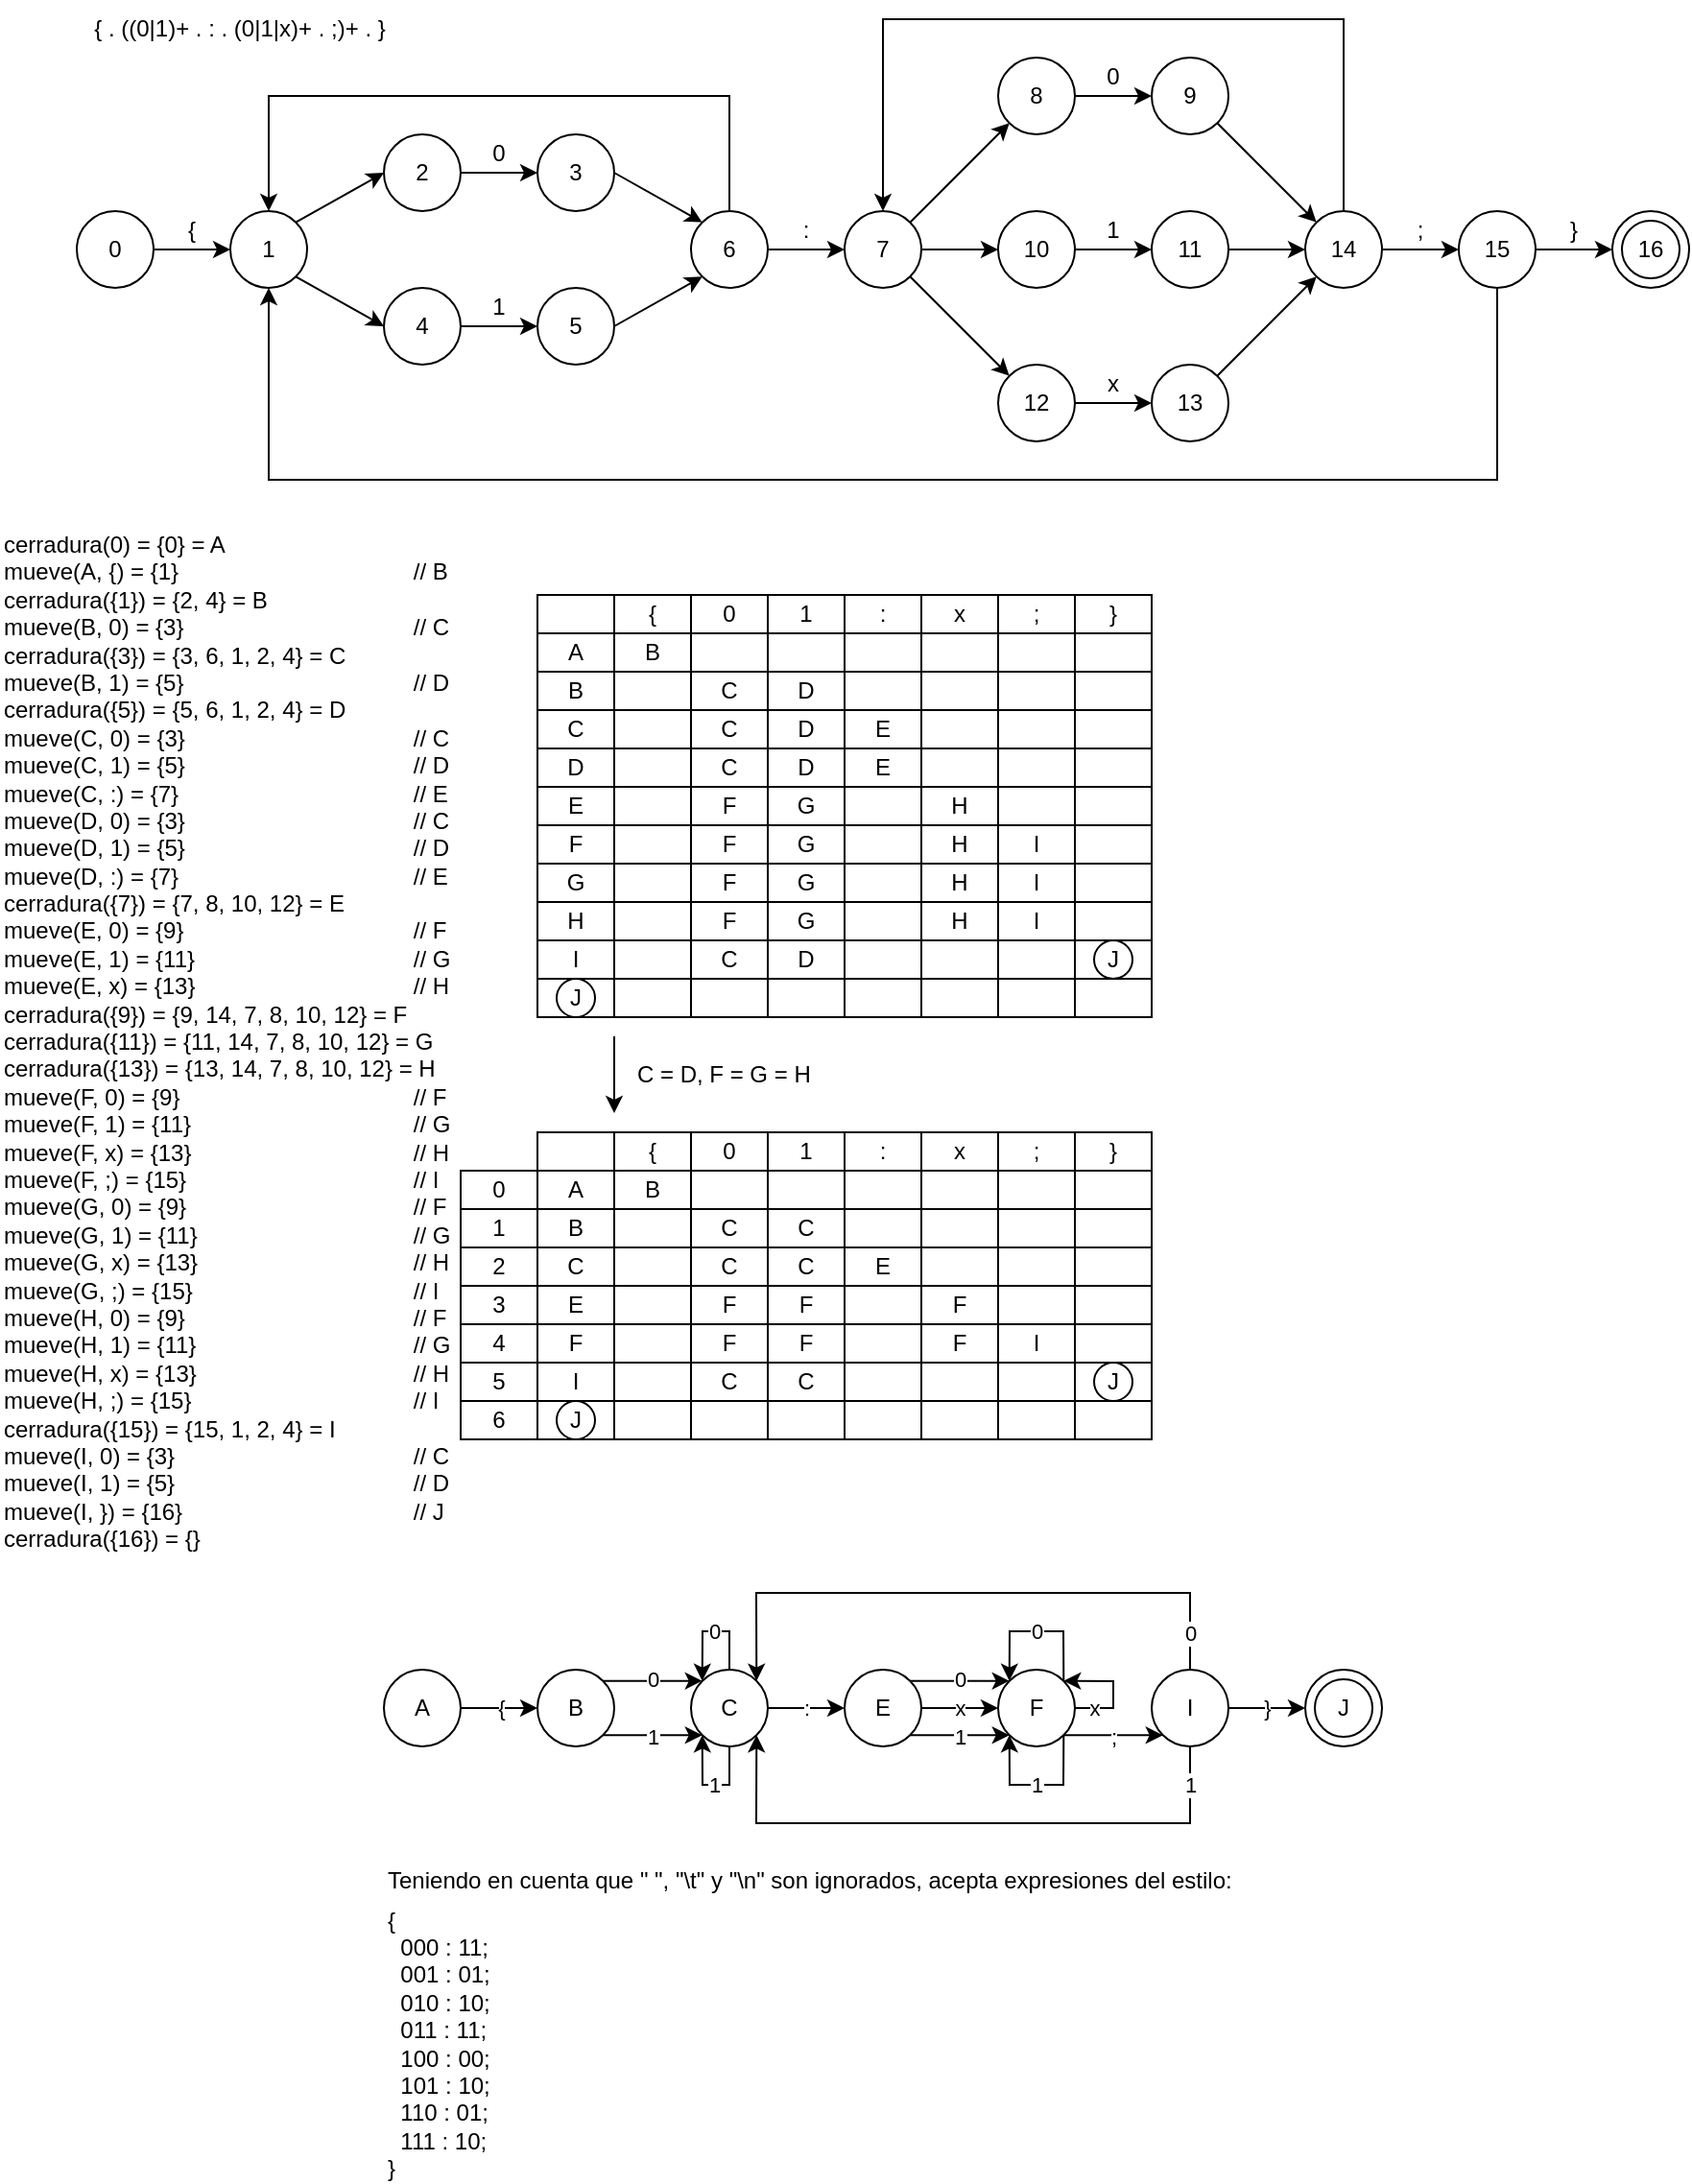 <mxfile version="24.3.0" type="device">
  <diagram name="Página-1" id="JB7x0olWa1UfAe_EZ8ZA">
    <mxGraphModel dx="961" dy="544" grid="1" gridSize="10" guides="1" tooltips="1" connect="1" arrows="1" fold="1" page="1" pageScale="1" pageWidth="827" pageHeight="1169" math="0" shadow="0">
      <root>
        <mxCell id="0" />
        <mxCell id="1" parent="0" />
        <mxCell id="rZgHtx4meNHUPGNzYNCi-25" style="edgeStyle=none;rounded=0;orthogonalLoop=1;jettySize=auto;html=1;exitX=1;exitY=0.5;exitDx=0;exitDy=0;entryX=0;entryY=0.5;entryDx=0;entryDy=0;endArrow=classic;endFill=1;" parent="1" source="rZgHtx4meNHUPGNzYNCi-1" target="rZgHtx4meNHUPGNzYNCi-2" edge="1">
          <mxGeometry relative="1" as="geometry" />
        </mxCell>
        <mxCell id="rZgHtx4meNHUPGNzYNCi-1" value="0" style="ellipse;whiteSpace=wrap;html=1;" parent="1" vertex="1">
          <mxGeometry x="40" y="120" width="40" height="40" as="geometry" />
        </mxCell>
        <mxCell id="rZgHtx4meNHUPGNzYNCi-21" style="rounded=0;orthogonalLoop=1;jettySize=auto;html=1;exitX=1;exitY=0;exitDx=0;exitDy=0;entryX=0;entryY=0.5;entryDx=0;entryDy=0;endArrow=classic;endFill=1;" parent="1" source="rZgHtx4meNHUPGNzYNCi-2" target="rZgHtx4meNHUPGNzYNCi-8" edge="1">
          <mxGeometry relative="1" as="geometry" />
        </mxCell>
        <mxCell id="rZgHtx4meNHUPGNzYNCi-22" style="rounded=0;orthogonalLoop=1;jettySize=auto;html=1;exitX=1;exitY=1;exitDx=0;exitDy=0;entryX=0;entryY=0.5;entryDx=0;entryDy=0;endArrow=classic;endFill=1;" parent="1" source="rZgHtx4meNHUPGNzYNCi-2" target="rZgHtx4meNHUPGNzYNCi-13" edge="1">
          <mxGeometry relative="1" as="geometry" />
        </mxCell>
        <mxCell id="rZgHtx4meNHUPGNzYNCi-2" value="1" style="ellipse;whiteSpace=wrap;html=1;" parent="1" vertex="1">
          <mxGeometry x="120" y="120" width="40" height="40" as="geometry" />
        </mxCell>
        <mxCell id="rZgHtx4meNHUPGNzYNCi-7" value="{" style="text;html=1;align=center;verticalAlign=middle;whiteSpace=wrap;rounded=0;" parent="1" vertex="1">
          <mxGeometry x="80" y="120" width="40" height="20" as="geometry" />
        </mxCell>
        <mxCell id="rZgHtx4meNHUPGNzYNCi-23" style="edgeStyle=none;rounded=0;orthogonalLoop=1;jettySize=auto;html=1;exitX=1;exitY=0.5;exitDx=0;exitDy=0;entryX=0;entryY=0.5;entryDx=0;entryDy=0;endArrow=classic;endFill=1;" parent="1" source="rZgHtx4meNHUPGNzYNCi-8" target="rZgHtx4meNHUPGNzYNCi-14" edge="1">
          <mxGeometry relative="1" as="geometry" />
        </mxCell>
        <mxCell id="rZgHtx4meNHUPGNzYNCi-8" value="2" style="ellipse;whiteSpace=wrap;html=1;" parent="1" vertex="1">
          <mxGeometry x="200" y="80" width="40" height="40" as="geometry" />
        </mxCell>
        <mxCell id="rZgHtx4meNHUPGNzYNCi-11" value="0" style="text;html=1;align=center;verticalAlign=middle;whiteSpace=wrap;rounded=0;" parent="1" vertex="1">
          <mxGeometry x="240" y="80" width="40" height="20" as="geometry" />
        </mxCell>
        <mxCell id="rZgHtx4meNHUPGNzYNCi-12" value="1" style="text;html=1;align=center;verticalAlign=middle;whiteSpace=wrap;rounded=0;" parent="1" vertex="1">
          <mxGeometry x="240" y="160" width="40" height="20" as="geometry" />
        </mxCell>
        <mxCell id="rZgHtx4meNHUPGNzYNCi-24" style="edgeStyle=none;rounded=0;orthogonalLoop=1;jettySize=auto;html=1;exitX=1;exitY=0.5;exitDx=0;exitDy=0;entryX=0;entryY=0.5;entryDx=0;entryDy=0;endArrow=classic;endFill=1;" parent="1" source="rZgHtx4meNHUPGNzYNCi-13" target="rZgHtx4meNHUPGNzYNCi-15" edge="1">
          <mxGeometry relative="1" as="geometry" />
        </mxCell>
        <mxCell id="rZgHtx4meNHUPGNzYNCi-13" value="4" style="ellipse;whiteSpace=wrap;html=1;" parent="1" vertex="1">
          <mxGeometry x="200" y="160" width="40" height="40" as="geometry" />
        </mxCell>
        <mxCell id="rZgHtx4meNHUPGNzYNCi-27" style="edgeStyle=none;rounded=0;orthogonalLoop=1;jettySize=auto;html=1;exitX=1;exitY=0.5;exitDx=0;exitDy=0;entryX=0;entryY=0;entryDx=0;entryDy=0;endArrow=classic;endFill=1;" parent="1" source="rZgHtx4meNHUPGNzYNCi-14" target="rZgHtx4meNHUPGNzYNCi-26" edge="1">
          <mxGeometry relative="1" as="geometry" />
        </mxCell>
        <mxCell id="rZgHtx4meNHUPGNzYNCi-14" value="3" style="ellipse;whiteSpace=wrap;html=1;" parent="1" vertex="1">
          <mxGeometry x="280" y="80" width="40" height="40" as="geometry" />
        </mxCell>
        <mxCell id="rZgHtx4meNHUPGNzYNCi-28" style="edgeStyle=none;rounded=0;orthogonalLoop=1;jettySize=auto;html=1;exitX=1;exitY=0.5;exitDx=0;exitDy=0;entryX=0;entryY=1;entryDx=0;entryDy=0;endArrow=classic;endFill=1;" parent="1" source="rZgHtx4meNHUPGNzYNCi-15" target="rZgHtx4meNHUPGNzYNCi-26" edge="1">
          <mxGeometry relative="1" as="geometry" />
        </mxCell>
        <mxCell id="rZgHtx4meNHUPGNzYNCi-15" value="5" style="ellipse;whiteSpace=wrap;html=1;" parent="1" vertex="1">
          <mxGeometry x="280" y="160" width="40" height="40" as="geometry" />
        </mxCell>
        <mxCell id="rZgHtx4meNHUPGNzYNCi-30" style="edgeStyle=none;rounded=0;orthogonalLoop=1;jettySize=auto;html=1;exitX=0.5;exitY=0;exitDx=0;exitDy=0;entryX=0.5;entryY=0;entryDx=0;entryDy=0;endArrow=classic;endFill=1;" parent="1" source="rZgHtx4meNHUPGNzYNCi-26" target="rZgHtx4meNHUPGNzYNCi-2" edge="1">
          <mxGeometry relative="1" as="geometry">
            <Array as="points">
              <mxPoint x="380" y="60" />
              <mxPoint x="140" y="60" />
            </Array>
          </mxGeometry>
        </mxCell>
        <mxCell id="rZgHtx4meNHUPGNzYNCi-33" style="edgeStyle=none;rounded=0;orthogonalLoop=1;jettySize=auto;html=1;exitX=1;exitY=0.5;exitDx=0;exitDy=0;entryX=0;entryY=0.5;entryDx=0;entryDy=0;" parent="1" source="rZgHtx4meNHUPGNzYNCi-26" target="rZgHtx4meNHUPGNzYNCi-45" edge="1">
          <mxGeometry relative="1" as="geometry">
            <mxPoint x="440" y="140" as="targetPoint" />
          </mxGeometry>
        </mxCell>
        <mxCell id="rZgHtx4meNHUPGNzYNCi-26" value="6" style="ellipse;whiteSpace=wrap;html=1;" parent="1" vertex="1">
          <mxGeometry x="360" y="120" width="40" height="40" as="geometry" />
        </mxCell>
        <mxCell id="rZgHtx4meNHUPGNzYNCi-34" value=":" style="text;html=1;align=center;verticalAlign=middle;whiteSpace=wrap;rounded=0;" parent="1" vertex="1">
          <mxGeometry x="400" y="120" width="40" height="20" as="geometry" />
        </mxCell>
        <mxCell id="rZgHtx4meNHUPGNzYNCi-43" style="rounded=0;orthogonalLoop=1;jettySize=auto;html=1;exitX=1;exitY=0;exitDx=0;exitDy=0;entryX=0;entryY=1;entryDx=0;entryDy=0;endArrow=classic;endFill=1;" parent="1" source="rZgHtx4meNHUPGNzYNCi-45" target="rZgHtx4meNHUPGNzYNCi-47" edge="1">
          <mxGeometry relative="1" as="geometry" />
        </mxCell>
        <mxCell id="rZgHtx4meNHUPGNzYNCi-44" style="rounded=0;orthogonalLoop=1;jettySize=auto;html=1;exitX=1;exitY=1;exitDx=0;exitDy=0;entryX=0;entryY=0;entryDx=0;entryDy=0;endArrow=classic;endFill=1;" parent="1" source="rZgHtx4meNHUPGNzYNCi-45" target="rZgHtx4meNHUPGNzYNCi-51" edge="1">
          <mxGeometry relative="1" as="geometry" />
        </mxCell>
        <mxCell id="rZgHtx4meNHUPGNzYNCi-68" style="edgeStyle=none;rounded=0;orthogonalLoop=1;jettySize=auto;html=1;exitX=1;exitY=0.5;exitDx=0;exitDy=0;entryX=0;entryY=0.5;entryDx=0;entryDy=0;" parent="1" source="rZgHtx4meNHUPGNzYNCi-45" target="rZgHtx4meNHUPGNzYNCi-66" edge="1">
          <mxGeometry relative="1" as="geometry" />
        </mxCell>
        <mxCell id="rZgHtx4meNHUPGNzYNCi-45" value="7" style="ellipse;whiteSpace=wrap;html=1;" parent="1" vertex="1">
          <mxGeometry x="440" y="120" width="40" height="40" as="geometry" />
        </mxCell>
        <mxCell id="rZgHtx4meNHUPGNzYNCi-46" style="edgeStyle=none;rounded=0;orthogonalLoop=1;jettySize=auto;html=1;exitX=1;exitY=0.5;exitDx=0;exitDy=0;entryX=0;entryY=0.5;entryDx=0;entryDy=0;endArrow=classic;endFill=1;" parent="1" source="rZgHtx4meNHUPGNzYNCi-47" target="rZgHtx4meNHUPGNzYNCi-53" edge="1">
          <mxGeometry relative="1" as="geometry" />
        </mxCell>
        <mxCell id="rZgHtx4meNHUPGNzYNCi-47" value="8" style="ellipse;whiteSpace=wrap;html=1;" parent="1" vertex="1">
          <mxGeometry x="520" y="40" width="40" height="40" as="geometry" />
        </mxCell>
        <mxCell id="rZgHtx4meNHUPGNzYNCi-48" value="0" style="text;html=1;align=center;verticalAlign=middle;whiteSpace=wrap;rounded=0;" parent="1" vertex="1">
          <mxGeometry x="560" y="40" width="40" height="20" as="geometry" />
        </mxCell>
        <mxCell id="rZgHtx4meNHUPGNzYNCi-49" value="x" style="text;html=1;align=center;verticalAlign=middle;whiteSpace=wrap;rounded=0;" parent="1" vertex="1">
          <mxGeometry x="560" y="200" width="40" height="20" as="geometry" />
        </mxCell>
        <mxCell id="rZgHtx4meNHUPGNzYNCi-50" style="edgeStyle=none;rounded=0;orthogonalLoop=1;jettySize=auto;html=1;exitX=1;exitY=0.5;exitDx=0;exitDy=0;entryX=0;entryY=0.5;entryDx=0;entryDy=0;endArrow=classic;endFill=1;" parent="1" source="rZgHtx4meNHUPGNzYNCi-51" target="rZgHtx4meNHUPGNzYNCi-55" edge="1">
          <mxGeometry relative="1" as="geometry" />
        </mxCell>
        <mxCell id="rZgHtx4meNHUPGNzYNCi-51" value="12" style="ellipse;whiteSpace=wrap;html=1;" parent="1" vertex="1">
          <mxGeometry x="520" y="200" width="40" height="40" as="geometry" />
        </mxCell>
        <mxCell id="rZgHtx4meNHUPGNzYNCi-52" style="edgeStyle=none;rounded=0;orthogonalLoop=1;jettySize=auto;html=1;exitX=1;exitY=1;exitDx=0;exitDy=0;entryX=0;entryY=0;entryDx=0;entryDy=0;endArrow=classic;endFill=1;" parent="1" source="rZgHtx4meNHUPGNzYNCi-53" target="rZgHtx4meNHUPGNzYNCi-57" edge="1">
          <mxGeometry relative="1" as="geometry" />
        </mxCell>
        <mxCell id="rZgHtx4meNHUPGNzYNCi-53" value="9" style="ellipse;whiteSpace=wrap;html=1;" parent="1" vertex="1">
          <mxGeometry x="600" y="40" width="40" height="40" as="geometry" />
        </mxCell>
        <mxCell id="rZgHtx4meNHUPGNzYNCi-54" style="edgeStyle=none;rounded=0;orthogonalLoop=1;jettySize=auto;html=1;exitX=1;exitY=0;exitDx=0;exitDy=0;entryX=0;entryY=1;entryDx=0;entryDy=0;endArrow=classic;endFill=1;" parent="1" source="rZgHtx4meNHUPGNzYNCi-55" target="rZgHtx4meNHUPGNzYNCi-57" edge="1">
          <mxGeometry relative="1" as="geometry" />
        </mxCell>
        <mxCell id="rZgHtx4meNHUPGNzYNCi-55" value="13" style="ellipse;whiteSpace=wrap;html=1;" parent="1" vertex="1">
          <mxGeometry x="600" y="200" width="40" height="40" as="geometry" />
        </mxCell>
        <mxCell id="rZgHtx4meNHUPGNzYNCi-56" style="edgeStyle=none;rounded=0;orthogonalLoop=1;jettySize=auto;html=1;exitX=0.5;exitY=0;exitDx=0;exitDy=0;entryX=0.5;entryY=0;entryDx=0;entryDy=0;endArrow=classic;endFill=1;" parent="1" source="rZgHtx4meNHUPGNzYNCi-57" target="rZgHtx4meNHUPGNzYNCi-45" edge="1">
          <mxGeometry relative="1" as="geometry">
            <Array as="points">
              <mxPoint x="700" y="20" />
              <mxPoint x="460" y="20" />
            </Array>
          </mxGeometry>
        </mxCell>
        <mxCell id="rZgHtx4meNHUPGNzYNCi-71" style="edgeStyle=none;rounded=0;orthogonalLoop=1;jettySize=auto;html=1;exitX=1;exitY=0.5;exitDx=0;exitDy=0;entryX=0;entryY=0.5;entryDx=0;entryDy=0;" parent="1" source="rZgHtx4meNHUPGNzYNCi-57" target="rZgHtx4meNHUPGNzYNCi-70" edge="1">
          <mxGeometry relative="1" as="geometry" />
        </mxCell>
        <mxCell id="rZgHtx4meNHUPGNzYNCi-57" value="14" style="ellipse;whiteSpace=wrap;html=1;" parent="1" vertex="1">
          <mxGeometry x="680" y="120" width="40" height="40" as="geometry" />
        </mxCell>
        <mxCell id="rZgHtx4meNHUPGNzYNCi-64" value="1" style="text;html=1;align=center;verticalAlign=middle;whiteSpace=wrap;rounded=0;" parent="1" vertex="1">
          <mxGeometry x="560" y="120" width="40" height="20" as="geometry" />
        </mxCell>
        <mxCell id="rZgHtx4meNHUPGNzYNCi-65" style="edgeStyle=none;rounded=0;orthogonalLoop=1;jettySize=auto;html=1;exitX=1;exitY=0.5;exitDx=0;exitDy=0;entryX=0;entryY=0.5;entryDx=0;entryDy=0;endArrow=classic;endFill=1;" parent="1" source="rZgHtx4meNHUPGNzYNCi-66" target="rZgHtx4meNHUPGNzYNCi-67" edge="1">
          <mxGeometry relative="1" as="geometry" />
        </mxCell>
        <mxCell id="rZgHtx4meNHUPGNzYNCi-66" value="10" style="ellipse;whiteSpace=wrap;html=1;" parent="1" vertex="1">
          <mxGeometry x="520" y="120" width="40" height="40" as="geometry" />
        </mxCell>
        <mxCell id="rZgHtx4meNHUPGNzYNCi-69" style="edgeStyle=none;rounded=0;orthogonalLoop=1;jettySize=auto;html=1;exitX=1;exitY=0.5;exitDx=0;exitDy=0;entryX=0;entryY=0.5;entryDx=0;entryDy=0;" parent="1" source="rZgHtx4meNHUPGNzYNCi-67" target="rZgHtx4meNHUPGNzYNCi-57" edge="1">
          <mxGeometry relative="1" as="geometry" />
        </mxCell>
        <mxCell id="rZgHtx4meNHUPGNzYNCi-67" value="11" style="ellipse;whiteSpace=wrap;html=1;" parent="1" vertex="1">
          <mxGeometry x="600" y="120" width="40" height="40" as="geometry" />
        </mxCell>
        <mxCell id="rZgHtx4meNHUPGNzYNCi-79" style="edgeStyle=none;rounded=0;orthogonalLoop=1;jettySize=auto;html=1;exitX=0.5;exitY=1;exitDx=0;exitDy=0;entryX=0.5;entryY=1;entryDx=0;entryDy=0;" parent="1" source="rZgHtx4meNHUPGNzYNCi-70" target="rZgHtx4meNHUPGNzYNCi-2" edge="1">
          <mxGeometry relative="1" as="geometry">
            <Array as="points">
              <mxPoint x="780" y="260" />
              <mxPoint x="140" y="260" />
            </Array>
          </mxGeometry>
        </mxCell>
        <mxCell id="rZgHtx4meNHUPGNzYNCi-80" style="edgeStyle=none;rounded=0;orthogonalLoop=1;jettySize=auto;html=1;exitX=1;exitY=0.5;exitDx=0;exitDy=0;entryX=0;entryY=0.5;entryDx=0;entryDy=0;" parent="1" source="rZgHtx4meNHUPGNzYNCi-70" target="rZgHtx4meNHUPGNzYNCi-76" edge="1">
          <mxGeometry relative="1" as="geometry" />
        </mxCell>
        <mxCell id="rZgHtx4meNHUPGNzYNCi-70" value="15" style="ellipse;whiteSpace=wrap;html=1;" parent="1" vertex="1">
          <mxGeometry x="760" y="120" width="40" height="40" as="geometry" />
        </mxCell>
        <mxCell id="rZgHtx4meNHUPGNzYNCi-72" value=";" style="text;html=1;align=center;verticalAlign=middle;whiteSpace=wrap;rounded=0;" parent="1" vertex="1">
          <mxGeometry x="720" y="120" width="40" height="20" as="geometry" />
        </mxCell>
        <mxCell id="rZgHtx4meNHUPGNzYNCi-76" value="" style="ellipse;whiteSpace=wrap;html=1;" parent="1" vertex="1">
          <mxGeometry x="840" y="120" width="40" height="40" as="geometry" />
        </mxCell>
        <mxCell id="rZgHtx4meNHUPGNzYNCi-81" value="}" style="text;html=1;align=center;verticalAlign=middle;whiteSpace=wrap;rounded=0;" parent="1" vertex="1">
          <mxGeometry x="800" y="120" width="40" height="20" as="geometry" />
        </mxCell>
        <mxCell id="rZgHtx4meNHUPGNzYNCi-82" value="{ . ((0|1)+ . : . (0|1|x)+ . ;)+ . }" style="text;html=1;align=center;verticalAlign=middle;whiteSpace=wrap;rounded=0;" parent="1" vertex="1">
          <mxGeometry x="40" y="10" width="170" height="30" as="geometry" />
        </mxCell>
        <mxCell id="rZgHtx4meNHUPGNzYNCi-83" value="cerradura(0) = {0} = A&lt;div&gt;mueve(A, {) = {1}&lt;span style=&quot;white-space: pre;&quot;&gt;&#x9;&lt;/span&gt;&lt;span style=&quot;white-space: pre;&quot;&gt;&#x9;&lt;/span&gt;&lt;span style=&quot;white-space: pre;&quot;&gt;&#x9;&lt;span style=&quot;white-space: pre;&quot;&gt;&#x9;&lt;/span&gt;&lt;/span&gt;&lt;span style=&quot;white-space: pre;&quot;&gt;&#x9;&lt;/span&gt;// B&lt;/div&gt;&lt;div&gt;cerradura({1}) = {2, 4} = B&lt;/div&gt;&lt;div&gt;mueve(B, 0) = {3}&lt;span style=&quot;white-space: pre;&quot;&gt;&#x9;&lt;/span&gt;&lt;span style=&quot;white-space: pre;&quot;&gt;&#x9;&lt;span style=&quot;white-space: pre;&quot;&gt;&#x9;&lt;/span&gt;&lt;/span&gt;&lt;span style=&quot;white-space: pre;&quot;&gt;&#x9;&lt;/span&gt;&lt;span style=&quot;white-space: pre;&quot;&gt;&#x9;&lt;/span&gt;// C&lt;/div&gt;&lt;div&gt;cerradura({3}) = {3, 6, 1, 2, 4} = C&lt;br&gt;&lt;/div&gt;&lt;div&gt;mueve(B, 1) = {5}&lt;span style=&quot;white-space: pre;&quot;&gt;&#x9;&lt;span style=&quot;white-space: pre;&quot;&gt;&#x9;&lt;/span&gt;&lt;/span&gt;&lt;span style=&quot;white-space: pre;&quot;&gt;&#x9;&lt;/span&gt;&lt;span style=&quot;white-space: pre;&quot;&gt;&#x9;&lt;/span&gt;&lt;span style=&quot;white-space: pre;&quot;&gt;&#x9;&lt;/span&gt;// D&lt;/div&gt;&lt;div&gt;cerradura({5}) = {5, 6, 1, 2, 4} = D&lt;/div&gt;&lt;div&gt;mueve(C, 0) = {3}&lt;span style=&quot;white-space: pre;&quot;&gt;&#x9;&lt;/span&gt;&lt;span style=&quot;white-space: pre;&quot;&gt;&#x9;&lt;span style=&quot;white-space: pre;&quot;&gt;&#x9;&lt;/span&gt;&lt;/span&gt;&lt;span style=&quot;white-space: pre;&quot;&gt;&#x9;&lt;/span&gt;&lt;span style=&quot;white-space: pre;&quot;&gt;&#x9;&lt;/span&gt;// C&lt;/div&gt;&lt;div&gt;mueve(C, 1) = {5}&lt;span style=&quot;white-space: pre;&quot;&gt;&#x9;&lt;span style=&quot;white-space: pre;&quot;&gt;&#x9;&lt;/span&gt;&lt;/span&gt;&lt;span style=&quot;white-space: pre;&quot;&gt;&#x9;&lt;/span&gt;&lt;span style=&quot;white-space: pre;&quot;&gt;&#x9;&lt;/span&gt;&lt;span style=&quot;white-space: pre;&quot;&gt;&#x9;&lt;/span&gt;// D&lt;br&gt;&lt;/div&gt;&lt;div&gt;mueve(C, :) = {7}&lt;span style=&quot;white-space: pre;&quot;&gt;&#x9;&lt;/span&gt;&lt;span style=&quot;white-space: pre;&quot;&gt;&#x9;&lt;/span&gt;&lt;span style=&quot;white-space: pre;&quot;&gt;&#x9;&lt;span style=&quot;white-space: pre;&quot;&gt;&#x9;&lt;/span&gt;&lt;/span&gt;&lt;span style=&quot;white-space: pre;&quot;&gt;&#x9;&lt;/span&gt;// E&lt;/div&gt;&lt;div&gt;&lt;div&gt;mueve(D, 0) = {3}&lt;span style=&quot;white-space: pre;&quot;&gt;&#x9;&lt;/span&gt;&lt;span style=&quot;white-space: pre;&quot;&gt;&#x9;&lt;span style=&quot;white-space: pre;&quot;&gt;&#x9;&lt;/span&gt;&lt;/span&gt;&lt;span style=&quot;white-space: pre;&quot;&gt;&#x9;&lt;/span&gt;&lt;span style=&quot;white-space: pre;&quot;&gt;&#x9;&lt;/span&gt;// C&lt;/div&gt;&lt;div&gt;mueve(D, 1) = {5}&lt;span style=&quot;white-space: pre;&quot;&gt;&#x9;&lt;span style=&quot;white-space: pre;&quot;&gt;&#x9;&lt;/span&gt;&lt;/span&gt;&lt;span style=&quot;white-space: pre;&quot;&gt;&#x9;&lt;/span&gt;&lt;span style=&quot;white-space: pre;&quot;&gt;&#x9;&lt;/span&gt;&lt;span style=&quot;white-space: pre;&quot;&gt;&#x9;&lt;/span&gt;// D&lt;br&gt;&lt;/div&gt;&lt;div&gt;mueve(D, :) = {7}&lt;span style=&quot;white-space: pre;&quot;&gt;&#x9;&lt;/span&gt;&lt;span style=&quot;white-space: pre;&quot;&gt;&#x9;&lt;/span&gt;&lt;span style=&quot;white-space: pre;&quot;&gt;&#x9;&lt;/span&gt;&lt;span style=&quot;white-space: pre;&quot;&gt;&#x9;&lt;/span&gt;&lt;span style=&quot;white-space: pre;&quot;&gt;&#x9;&lt;/span&gt;// E&lt;/div&gt;&lt;/div&gt;&lt;div&gt;cerradura({7}) = {7, 8, 10, 12} = E&lt;/div&gt;&lt;div&gt;mueve(E, 0) = {9}&lt;span style=&quot;white-space: pre;&quot;&gt;&#x9;&lt;/span&gt;&lt;span style=&quot;white-space: pre;&quot;&gt;&#x9;&lt;/span&gt;&lt;span style=&quot;white-space: pre;&quot;&gt;&#x9;&lt;/span&gt;&lt;span style=&quot;white-space: pre;&quot;&gt;&#x9;&lt;/span&gt;&lt;span style=&quot;white-space: pre;&quot;&gt;&#x9;&lt;/span&gt;&lt;span style=&quot;background-color: initial;&quot;&gt;// F&lt;/span&gt;&lt;/div&gt;&lt;div&gt;mueve(E, 1) = {11}&lt;span style=&quot;white-space: pre;&quot;&gt;&#x9;&lt;/span&gt;&lt;span style=&quot;white-space: pre;&quot;&gt;&#x9;&lt;/span&gt;&lt;span style=&quot;white-space: pre;&quot;&gt;&#x9;&lt;/span&gt;&lt;span style=&quot;white-space: pre;&quot;&gt;&#x9;&lt;/span&gt;&lt;span style=&quot;white-space: pre;&quot;&gt;&#x9;&lt;/span&gt;&lt;span style=&quot;background-color: initial;&quot;&gt;// G&lt;/span&gt;&lt;/div&gt;&lt;div&gt;mueve(E, x) = {13}&lt;span style=&quot;white-space: pre;&quot;&gt;&#x9;&lt;/span&gt;&lt;span style=&quot;white-space: pre;&quot;&gt;&#x9;&lt;/span&gt;&lt;span style=&quot;white-space: pre;&quot;&gt;&#x9;&lt;/span&gt;&lt;span style=&quot;white-space: pre;&quot;&gt;&#x9;&lt;/span&gt;&lt;span style=&quot;white-space: pre;&quot;&gt;&#x9;&lt;/span&gt;// H&lt;/div&gt;&lt;div&gt;cerradura({9}) = {9, 14, 7, 8, 10, 12} = F&lt;/div&gt;&lt;div&gt;cerradura({11}) = {11, 14, 7, 8, 10, 12} = G&lt;/div&gt;&lt;div&gt;cerradura({13}) = {13, 14, 7, 8, 10, 12} = H&lt;/div&gt;&lt;div&gt;mueve(F, 0) = {9}&lt;span style=&quot;white-space: pre;&quot;&gt;&#x9;&lt;/span&gt;&lt;span style=&quot;white-space: pre;&quot;&gt;&#x9;&lt;/span&gt;&lt;span style=&quot;white-space: pre;&quot;&gt;&#x9;&lt;/span&gt;&lt;span style=&quot;white-space: pre;&quot;&gt;&#x9;&lt;/span&gt;&lt;span style=&quot;white-space: pre;&quot;&gt;&#x9;&lt;/span&gt;// F&lt;/div&gt;&lt;div&gt;mueve(F, 1) = {11}&lt;span style=&quot;white-space: pre;&quot;&gt;&#x9;&lt;/span&gt;&lt;span style=&quot;white-space: pre;&quot;&gt;&#x9;&lt;/span&gt;&lt;span style=&quot;white-space: pre;&quot;&gt;&#x9;&lt;/span&gt;&lt;span style=&quot;white-space: pre;&quot;&gt;&#x9;&lt;/span&gt;&lt;span style=&quot;white-space: pre;&quot;&gt;&#x9;&lt;/span&gt;// G&lt;/div&gt;&lt;div&gt;mueve(F, x) = {13}&lt;span style=&quot;white-space: pre;&quot;&gt;&#x9;&lt;/span&gt;&lt;span style=&quot;white-space: pre;&quot;&gt;&#x9;&lt;/span&gt;&lt;span style=&quot;white-space: pre;&quot;&gt;&#x9;&lt;/span&gt;&lt;span style=&quot;white-space: pre;&quot;&gt;&#x9;&lt;/span&gt;&lt;span style=&quot;white-space: pre;&quot;&gt;&#x9;&lt;/span&gt;// H&lt;/div&gt;&lt;div&gt;mueve(F, ;) = {15}&lt;span style=&quot;white-space: pre;&quot;&gt;&#x9;&lt;/span&gt;&lt;span style=&quot;white-space: pre;&quot;&gt;&#x9;&lt;/span&gt;&lt;span style=&quot;white-space: pre;&quot;&gt;&#x9;&lt;/span&gt;&lt;span style=&quot;white-space: pre;&quot;&gt;&#x9;&lt;/span&gt;&lt;span style=&quot;white-space: pre;&quot;&gt;&#x9;&lt;/span&gt;// I&lt;br&gt;&lt;/div&gt;&lt;div&gt;&lt;div&gt;mueve(G, 0) = {9}&lt;span style=&quot;white-space: pre;&quot;&gt;&#x9;&lt;/span&gt;&lt;span style=&quot;white-space: pre;&quot;&gt;&#x9;&lt;/span&gt;&lt;span style=&quot;white-space: pre;&quot;&gt;&#x9;&lt;/span&gt;&lt;span style=&quot;white-space: pre;&quot;&gt;&#x9;&lt;/span&gt;&lt;span style=&quot;white-space: pre;&quot;&gt;&#x9;&lt;/span&gt;// F&lt;/div&gt;&lt;div&gt;mueve(G, 1) = {11}&lt;span style=&quot;white-space: pre;&quot;&gt;&#x9;&lt;/span&gt;&lt;span style=&quot;white-space: pre;&quot;&gt;&#x9;&lt;/span&gt;&lt;span style=&quot;white-space: pre;&quot;&gt;&#x9;&lt;/span&gt;&lt;span style=&quot;white-space: pre;&quot;&gt;&#x9;&lt;/span&gt;&lt;span style=&quot;white-space: pre;&quot;&gt;&#x9;&lt;/span&gt;// G&lt;/div&gt;&lt;div&gt;mueve(G, x) = {13}&lt;span style=&quot;white-space: pre;&quot;&gt;&#x9;&lt;/span&gt;&lt;span style=&quot;white-space: pre;&quot;&gt;&#x9;&lt;/span&gt;&lt;span style=&quot;white-space: pre;&quot;&gt;&#x9;&lt;/span&gt;&lt;span style=&quot;white-space: pre;&quot;&gt;&#x9;&lt;/span&gt;&lt;span style=&quot;white-space: pre;&quot;&gt;&#x9;&lt;/span&gt;// H&lt;/div&gt;&lt;/div&gt;&lt;div&gt;mueve(G, ;) = {15}&lt;span style=&quot;white-space: pre;&quot;&gt;&#x9;&lt;/span&gt;&lt;span style=&quot;white-space: pre;&quot;&gt;&#x9;&lt;/span&gt;&lt;span style=&quot;white-space: pre;&quot;&gt;&#x9;&lt;/span&gt;&lt;span style=&quot;white-space: pre;&quot;&gt;&#x9;&lt;/span&gt;&lt;span style=&quot;white-space: pre;&quot;&gt;&#x9;&lt;/span&gt;// I&lt;br&gt;&lt;/div&gt;&lt;div&gt;&lt;div&gt;mueve(H, 0) = {9}&lt;span style=&quot;white-space: pre;&quot;&gt;&#x9;&lt;/span&gt;&lt;span style=&quot;white-space: pre;&quot;&gt;&#x9;&lt;/span&gt;&lt;span style=&quot;white-space: pre;&quot;&gt;&#x9;&lt;/span&gt;&lt;span style=&quot;white-space: pre;&quot;&gt;&#x9;&lt;/span&gt;&lt;span style=&quot;white-space: pre;&quot;&gt;&#x9;&lt;/span&gt;// F&lt;/div&gt;&lt;div&gt;mueve(H, 1) = {11}&lt;span style=&quot;white-space: pre;&quot;&gt;&#x9;&lt;/span&gt;&lt;span style=&quot;white-space: pre;&quot;&gt;&#x9;&lt;/span&gt;&lt;span style=&quot;white-space: pre;&quot;&gt;&#x9;&lt;/span&gt;&lt;span style=&quot;white-space: pre;&quot;&gt;&#x9;&lt;/span&gt;&lt;span style=&quot;white-space: pre;&quot;&gt;&#x9;&lt;/span&gt;// G&lt;/div&gt;&lt;div&gt;mueve(H, x) = {13}&lt;span style=&quot;white-space: pre;&quot;&gt;&#x9;&lt;/span&gt;&lt;span style=&quot;white-space: pre;&quot;&gt;&#x9;&lt;/span&gt;&lt;span style=&quot;white-space: pre;&quot;&gt;&#x9;&lt;/span&gt;&lt;span style=&quot;white-space: pre;&quot;&gt;&#x9;&lt;/span&gt;&lt;span style=&quot;white-space: pre;&quot;&gt;&#x9;&lt;/span&gt;// H&lt;/div&gt;&lt;/div&gt;&lt;div&gt;mueve(H, ;) = {15}&lt;span style=&quot;white-space: pre;&quot;&gt;&#x9;&lt;/span&gt;&lt;span style=&quot;white-space: pre;&quot;&gt;&#x9;&lt;/span&gt;&lt;span style=&quot;white-space: pre;&quot;&gt;&#x9;&lt;/span&gt;&lt;span style=&quot;white-space: pre;&quot;&gt;&#x9;&lt;/span&gt;&lt;span style=&quot;white-space: pre;&quot;&gt;&#x9;&lt;/span&gt;// I&lt;br&gt;&lt;/div&gt;&lt;div&gt;cerradura({15}) = {15, 1, 2, 4} = I&lt;/div&gt;&lt;div&gt;mueve(I, 0) = {3}&lt;span style=&quot;white-space: pre;&quot;&gt;&#x9;&lt;/span&gt;&lt;span style=&quot;white-space: pre;&quot;&gt;&#x9;&lt;/span&gt;&lt;span style=&quot;white-space: pre;&quot;&gt;&#x9;&lt;/span&gt;&lt;span style=&quot;white-space: pre;&quot;&gt;&#x9;&lt;/span&gt;&lt;span style=&quot;white-space: pre;&quot;&gt;&#x9;&lt;/span&gt;// C&lt;/div&gt;&lt;div&gt;mueve(I, 1) = {5}&lt;span style=&quot;white-space: pre;&quot;&gt;&#x9;&lt;/span&gt;&lt;span style=&quot;white-space: pre;&quot;&gt;&#x9;&lt;/span&gt;&lt;span style=&quot;white-space: pre;&quot;&gt;&#x9;&lt;/span&gt;&lt;span style=&quot;white-space: pre;&quot;&gt;&#x9;&lt;/span&gt;&lt;span style=&quot;white-space: pre;&quot;&gt;&#x9;&lt;/span&gt;// D&lt;/div&gt;&lt;div&gt;mueve(I, }) = {16}&lt;span style=&quot;white-space: pre;&quot;&gt;&#x9;&lt;/span&gt;&lt;span style=&quot;white-space: pre;&quot;&gt;&#x9;&lt;/span&gt;&lt;span style=&quot;white-space: pre;&quot;&gt;&#x9;&lt;/span&gt;&lt;span style=&quot;white-space: pre;&quot;&gt;&#x9;&lt;/span&gt;&lt;span style=&quot;white-space: pre;&quot;&gt;&#x9;&lt;/span&gt;// J&lt;br&gt;&lt;/div&gt;&lt;div&gt;cerradura({16}) = {}&lt;/div&gt;&lt;div&gt;&lt;br&gt;&lt;/div&gt;&lt;div&gt;&lt;br&gt;&lt;/div&gt;&lt;div&gt;&lt;br&gt;&lt;/div&gt;&lt;div&gt;&lt;br&gt;&lt;/div&gt;&lt;div&gt;&lt;br&gt;&lt;/div&gt;" style="text;html=1;align=left;verticalAlign=top;whiteSpace=wrap;rounded=0;" parent="1" vertex="1">
          <mxGeometry y="280" width="240" height="550" as="geometry" />
        </mxCell>
        <mxCell id="rZgHtx4meNHUPGNzYNCi-87" value="16" style="ellipse;whiteSpace=wrap;html=1;" parent="1" vertex="1">
          <mxGeometry x="845" y="125" width="30" height="30" as="geometry" />
        </mxCell>
        <mxCell id="rZgHtx4meNHUPGNzYNCi-115" value="" style="rounded=0;whiteSpace=wrap;html=1;" parent="1" vertex="1">
          <mxGeometry x="280" y="320" width="40" height="20" as="geometry" />
        </mxCell>
        <mxCell id="rZgHtx4meNHUPGNzYNCi-116" value="A" style="rounded=0;whiteSpace=wrap;html=1;" parent="1" vertex="1">
          <mxGeometry x="280" y="340" width="40" height="20" as="geometry" />
        </mxCell>
        <mxCell id="rZgHtx4meNHUPGNzYNCi-117" value="B" style="rounded=0;whiteSpace=wrap;html=1;" parent="1" vertex="1">
          <mxGeometry x="280" y="360" width="40" height="20" as="geometry" />
        </mxCell>
        <mxCell id="rZgHtx4meNHUPGNzYNCi-118" value="C" style="rounded=0;whiteSpace=wrap;html=1;" parent="1" vertex="1">
          <mxGeometry x="280" y="380" width="40" height="20" as="geometry" />
        </mxCell>
        <mxCell id="rZgHtx4meNHUPGNzYNCi-119" value="D" style="rounded=0;whiteSpace=wrap;html=1;" parent="1" vertex="1">
          <mxGeometry x="280" y="400" width="40" height="20" as="geometry" />
        </mxCell>
        <mxCell id="rZgHtx4meNHUPGNzYNCi-120" value="E" style="rounded=0;whiteSpace=wrap;html=1;" parent="1" vertex="1">
          <mxGeometry x="280" y="420" width="40" height="20" as="geometry" />
        </mxCell>
        <mxCell id="rZgHtx4meNHUPGNzYNCi-121" value="F" style="rounded=0;whiteSpace=wrap;html=1;" parent="1" vertex="1">
          <mxGeometry x="280" y="440" width="40" height="20" as="geometry" />
        </mxCell>
        <mxCell id="rZgHtx4meNHUPGNzYNCi-122" value="G" style="rounded=0;whiteSpace=wrap;html=1;" parent="1" vertex="1">
          <mxGeometry x="280" y="460" width="40" height="20" as="geometry" />
        </mxCell>
        <mxCell id="rZgHtx4meNHUPGNzYNCi-123" value="H" style="rounded=0;whiteSpace=wrap;html=1;" parent="1" vertex="1">
          <mxGeometry x="280" y="480" width="40" height="20" as="geometry" />
        </mxCell>
        <mxCell id="rZgHtx4meNHUPGNzYNCi-124" value="I" style="rounded=0;whiteSpace=wrap;html=1;" parent="1" vertex="1">
          <mxGeometry x="280" y="500" width="40" height="20" as="geometry" />
        </mxCell>
        <mxCell id="rZgHtx4meNHUPGNzYNCi-125" value="J" style="rounded=0;whiteSpace=wrap;html=1;" parent="1" vertex="1">
          <mxGeometry x="280" y="520" width="40" height="20" as="geometry" />
        </mxCell>
        <mxCell id="rZgHtx4meNHUPGNzYNCi-126" value="{" style="rounded=0;whiteSpace=wrap;html=1;" parent="1" vertex="1">
          <mxGeometry x="320" y="320" width="40" height="20" as="geometry" />
        </mxCell>
        <mxCell id="rZgHtx4meNHUPGNzYNCi-127" value="B" style="rounded=0;whiteSpace=wrap;html=1;" parent="1" vertex="1">
          <mxGeometry x="320" y="340" width="40" height="20" as="geometry" />
        </mxCell>
        <mxCell id="rZgHtx4meNHUPGNzYNCi-128" value="" style="rounded=0;whiteSpace=wrap;html=1;" parent="1" vertex="1">
          <mxGeometry x="320" y="360" width="40" height="20" as="geometry" />
        </mxCell>
        <mxCell id="rZgHtx4meNHUPGNzYNCi-129" value="" style="rounded=0;whiteSpace=wrap;html=1;" parent="1" vertex="1">
          <mxGeometry x="320" y="380" width="40" height="20" as="geometry" />
        </mxCell>
        <mxCell id="rZgHtx4meNHUPGNzYNCi-130" value="" style="rounded=0;whiteSpace=wrap;html=1;" parent="1" vertex="1">
          <mxGeometry x="320" y="400" width="40" height="20" as="geometry" />
        </mxCell>
        <mxCell id="rZgHtx4meNHUPGNzYNCi-131" value="" style="rounded=0;whiteSpace=wrap;html=1;" parent="1" vertex="1">
          <mxGeometry x="320" y="420" width="40" height="20" as="geometry" />
        </mxCell>
        <mxCell id="rZgHtx4meNHUPGNzYNCi-132" value="" style="rounded=0;whiteSpace=wrap;html=1;" parent="1" vertex="1">
          <mxGeometry x="320" y="440" width="40" height="20" as="geometry" />
        </mxCell>
        <mxCell id="rZgHtx4meNHUPGNzYNCi-133" value="" style="rounded=0;whiteSpace=wrap;html=1;" parent="1" vertex="1">
          <mxGeometry x="320" y="460" width="40" height="20" as="geometry" />
        </mxCell>
        <mxCell id="rZgHtx4meNHUPGNzYNCi-134" value="" style="rounded=0;whiteSpace=wrap;html=1;" parent="1" vertex="1">
          <mxGeometry x="320" y="480" width="40" height="20" as="geometry" />
        </mxCell>
        <mxCell id="rZgHtx4meNHUPGNzYNCi-135" value="" style="rounded=0;whiteSpace=wrap;html=1;" parent="1" vertex="1">
          <mxGeometry x="320" y="500" width="40" height="20" as="geometry" />
        </mxCell>
        <mxCell id="rZgHtx4meNHUPGNzYNCi-136" value="" style="rounded=0;whiteSpace=wrap;html=1;" parent="1" vertex="1">
          <mxGeometry x="320" y="520" width="40" height="20" as="geometry" />
        </mxCell>
        <mxCell id="rZgHtx4meNHUPGNzYNCi-137" value="0" style="rounded=0;whiteSpace=wrap;html=1;" parent="1" vertex="1">
          <mxGeometry x="360" y="320" width="40" height="20" as="geometry" />
        </mxCell>
        <mxCell id="rZgHtx4meNHUPGNzYNCi-138" value="" style="rounded=0;whiteSpace=wrap;html=1;" parent="1" vertex="1">
          <mxGeometry x="360" y="340" width="40" height="20" as="geometry" />
        </mxCell>
        <mxCell id="rZgHtx4meNHUPGNzYNCi-139" value="C" style="rounded=0;whiteSpace=wrap;html=1;" parent="1" vertex="1">
          <mxGeometry x="360" y="360" width="40" height="20" as="geometry" />
        </mxCell>
        <mxCell id="rZgHtx4meNHUPGNzYNCi-140" value="C" style="rounded=0;whiteSpace=wrap;html=1;" parent="1" vertex="1">
          <mxGeometry x="360" y="380" width="40" height="20" as="geometry" />
        </mxCell>
        <mxCell id="rZgHtx4meNHUPGNzYNCi-141" value="C" style="rounded=0;whiteSpace=wrap;html=1;" parent="1" vertex="1">
          <mxGeometry x="360" y="400" width="40" height="20" as="geometry" />
        </mxCell>
        <mxCell id="rZgHtx4meNHUPGNzYNCi-142" value="F" style="rounded=0;whiteSpace=wrap;html=1;" parent="1" vertex="1">
          <mxGeometry x="360" y="420" width="40" height="20" as="geometry" />
        </mxCell>
        <mxCell id="rZgHtx4meNHUPGNzYNCi-143" value="F" style="rounded=0;whiteSpace=wrap;html=1;" parent="1" vertex="1">
          <mxGeometry x="360" y="440" width="40" height="20" as="geometry" />
        </mxCell>
        <mxCell id="rZgHtx4meNHUPGNzYNCi-144" value="F" style="rounded=0;whiteSpace=wrap;html=1;" parent="1" vertex="1">
          <mxGeometry x="360" y="460" width="40" height="20" as="geometry" />
        </mxCell>
        <mxCell id="rZgHtx4meNHUPGNzYNCi-145" value="F" style="rounded=0;whiteSpace=wrap;html=1;" parent="1" vertex="1">
          <mxGeometry x="360" y="480" width="40" height="20" as="geometry" />
        </mxCell>
        <mxCell id="rZgHtx4meNHUPGNzYNCi-146" value="C" style="rounded=0;whiteSpace=wrap;html=1;" parent="1" vertex="1">
          <mxGeometry x="360" y="500" width="40" height="20" as="geometry" />
        </mxCell>
        <mxCell id="rZgHtx4meNHUPGNzYNCi-147" value="" style="rounded=0;whiteSpace=wrap;html=1;" parent="1" vertex="1">
          <mxGeometry x="360" y="520" width="40" height="20" as="geometry" />
        </mxCell>
        <mxCell id="rZgHtx4meNHUPGNzYNCi-148" value="1" style="rounded=0;whiteSpace=wrap;html=1;" parent="1" vertex="1">
          <mxGeometry x="400" y="320" width="40" height="20" as="geometry" />
        </mxCell>
        <mxCell id="rZgHtx4meNHUPGNzYNCi-149" value="" style="rounded=0;whiteSpace=wrap;html=1;" parent="1" vertex="1">
          <mxGeometry x="400" y="340" width="40" height="20" as="geometry" />
        </mxCell>
        <mxCell id="rZgHtx4meNHUPGNzYNCi-150" value="D" style="rounded=0;whiteSpace=wrap;html=1;" parent="1" vertex="1">
          <mxGeometry x="400" y="360" width="40" height="20" as="geometry" />
        </mxCell>
        <mxCell id="rZgHtx4meNHUPGNzYNCi-151" value="D" style="rounded=0;whiteSpace=wrap;html=1;" parent="1" vertex="1">
          <mxGeometry x="400" y="380" width="40" height="20" as="geometry" />
        </mxCell>
        <mxCell id="rZgHtx4meNHUPGNzYNCi-152" value="D" style="rounded=0;whiteSpace=wrap;html=1;" parent="1" vertex="1">
          <mxGeometry x="400" y="400" width="40" height="20" as="geometry" />
        </mxCell>
        <mxCell id="rZgHtx4meNHUPGNzYNCi-153" value="G" style="rounded=0;whiteSpace=wrap;html=1;" parent="1" vertex="1">
          <mxGeometry x="400" y="420" width="40" height="20" as="geometry" />
        </mxCell>
        <mxCell id="rZgHtx4meNHUPGNzYNCi-154" value="G" style="rounded=0;whiteSpace=wrap;html=1;" parent="1" vertex="1">
          <mxGeometry x="400" y="440" width="40" height="20" as="geometry" />
        </mxCell>
        <mxCell id="rZgHtx4meNHUPGNzYNCi-155" value="G" style="rounded=0;whiteSpace=wrap;html=1;" parent="1" vertex="1">
          <mxGeometry x="400" y="460" width="40" height="20" as="geometry" />
        </mxCell>
        <mxCell id="rZgHtx4meNHUPGNzYNCi-156" value="G" style="rounded=0;whiteSpace=wrap;html=1;" parent="1" vertex="1">
          <mxGeometry x="400" y="480" width="40" height="20" as="geometry" />
        </mxCell>
        <mxCell id="rZgHtx4meNHUPGNzYNCi-157" value="D" style="rounded=0;whiteSpace=wrap;html=1;" parent="1" vertex="1">
          <mxGeometry x="400" y="500" width="40" height="20" as="geometry" />
        </mxCell>
        <mxCell id="rZgHtx4meNHUPGNzYNCi-158" value="" style="rounded=0;whiteSpace=wrap;html=1;" parent="1" vertex="1">
          <mxGeometry x="400" y="520" width="40" height="20" as="geometry" />
        </mxCell>
        <mxCell id="rZgHtx4meNHUPGNzYNCi-159" value=":" style="rounded=0;whiteSpace=wrap;html=1;" parent="1" vertex="1">
          <mxGeometry x="440" y="320" width="40" height="20" as="geometry" />
        </mxCell>
        <mxCell id="rZgHtx4meNHUPGNzYNCi-160" value="" style="rounded=0;whiteSpace=wrap;html=1;" parent="1" vertex="1">
          <mxGeometry x="440" y="340" width="40" height="20" as="geometry" />
        </mxCell>
        <mxCell id="rZgHtx4meNHUPGNzYNCi-161" value="" style="rounded=0;whiteSpace=wrap;html=1;" parent="1" vertex="1">
          <mxGeometry x="440" y="360" width="40" height="20" as="geometry" />
        </mxCell>
        <mxCell id="rZgHtx4meNHUPGNzYNCi-162" value="E" style="rounded=0;whiteSpace=wrap;html=1;" parent="1" vertex="1">
          <mxGeometry x="440" y="380" width="40" height="20" as="geometry" />
        </mxCell>
        <mxCell id="rZgHtx4meNHUPGNzYNCi-163" value="E" style="rounded=0;whiteSpace=wrap;html=1;" parent="1" vertex="1">
          <mxGeometry x="440" y="400" width="40" height="20" as="geometry" />
        </mxCell>
        <mxCell id="rZgHtx4meNHUPGNzYNCi-164" value="" style="rounded=0;whiteSpace=wrap;html=1;" parent="1" vertex="1">
          <mxGeometry x="440" y="420" width="40" height="20" as="geometry" />
        </mxCell>
        <mxCell id="rZgHtx4meNHUPGNzYNCi-165" value="" style="rounded=0;whiteSpace=wrap;html=1;" parent="1" vertex="1">
          <mxGeometry x="440" y="440" width="40" height="20" as="geometry" />
        </mxCell>
        <mxCell id="rZgHtx4meNHUPGNzYNCi-166" value="" style="rounded=0;whiteSpace=wrap;html=1;" parent="1" vertex="1">
          <mxGeometry x="440" y="460" width="40" height="20" as="geometry" />
        </mxCell>
        <mxCell id="rZgHtx4meNHUPGNzYNCi-167" value="" style="rounded=0;whiteSpace=wrap;html=1;" parent="1" vertex="1">
          <mxGeometry x="440" y="480" width="40" height="20" as="geometry" />
        </mxCell>
        <mxCell id="rZgHtx4meNHUPGNzYNCi-168" value="" style="rounded=0;whiteSpace=wrap;html=1;" parent="1" vertex="1">
          <mxGeometry x="440" y="500" width="40" height="20" as="geometry" />
        </mxCell>
        <mxCell id="rZgHtx4meNHUPGNzYNCi-169" value="" style="rounded=0;whiteSpace=wrap;html=1;" parent="1" vertex="1">
          <mxGeometry x="440" y="520" width="40" height="20" as="geometry" />
        </mxCell>
        <mxCell id="rZgHtx4meNHUPGNzYNCi-170" value="x" style="rounded=0;whiteSpace=wrap;html=1;" parent="1" vertex="1">
          <mxGeometry x="480" y="320" width="40" height="20" as="geometry" />
        </mxCell>
        <mxCell id="rZgHtx4meNHUPGNzYNCi-171" value="" style="rounded=0;whiteSpace=wrap;html=1;" parent="1" vertex="1">
          <mxGeometry x="480" y="340" width="40" height="20" as="geometry" />
        </mxCell>
        <mxCell id="rZgHtx4meNHUPGNzYNCi-172" value="" style="rounded=0;whiteSpace=wrap;html=1;" parent="1" vertex="1">
          <mxGeometry x="480" y="360" width="40" height="20" as="geometry" />
        </mxCell>
        <mxCell id="rZgHtx4meNHUPGNzYNCi-173" value="" style="rounded=0;whiteSpace=wrap;html=1;" parent="1" vertex="1">
          <mxGeometry x="480" y="380" width="40" height="20" as="geometry" />
        </mxCell>
        <mxCell id="rZgHtx4meNHUPGNzYNCi-174" value="" style="rounded=0;whiteSpace=wrap;html=1;" parent="1" vertex="1">
          <mxGeometry x="480" y="400" width="40" height="20" as="geometry" />
        </mxCell>
        <mxCell id="rZgHtx4meNHUPGNzYNCi-175" value="H" style="rounded=0;whiteSpace=wrap;html=1;" parent="1" vertex="1">
          <mxGeometry x="480" y="420" width="40" height="20" as="geometry" />
        </mxCell>
        <mxCell id="rZgHtx4meNHUPGNzYNCi-176" value="H" style="rounded=0;whiteSpace=wrap;html=1;" parent="1" vertex="1">
          <mxGeometry x="480" y="440" width="40" height="20" as="geometry" />
        </mxCell>
        <mxCell id="rZgHtx4meNHUPGNzYNCi-177" value="H" style="rounded=0;whiteSpace=wrap;html=1;" parent="1" vertex="1">
          <mxGeometry x="480" y="460" width="40" height="20" as="geometry" />
        </mxCell>
        <mxCell id="rZgHtx4meNHUPGNzYNCi-178" value="H" style="rounded=0;whiteSpace=wrap;html=1;" parent="1" vertex="1">
          <mxGeometry x="480" y="480" width="40" height="20" as="geometry" />
        </mxCell>
        <mxCell id="rZgHtx4meNHUPGNzYNCi-179" value="" style="rounded=0;whiteSpace=wrap;html=1;" parent="1" vertex="1">
          <mxGeometry x="480" y="500" width="40" height="20" as="geometry" />
        </mxCell>
        <mxCell id="rZgHtx4meNHUPGNzYNCi-180" value="" style="rounded=0;whiteSpace=wrap;html=1;" parent="1" vertex="1">
          <mxGeometry x="480" y="520" width="40" height="20" as="geometry" />
        </mxCell>
        <mxCell id="rZgHtx4meNHUPGNzYNCi-193" value=";" style="rounded=0;whiteSpace=wrap;html=1;" parent="1" vertex="1">
          <mxGeometry x="520" y="320" width="40" height="20" as="geometry" />
        </mxCell>
        <mxCell id="rZgHtx4meNHUPGNzYNCi-194" value="" style="rounded=0;whiteSpace=wrap;html=1;" parent="1" vertex="1">
          <mxGeometry x="520" y="340" width="40" height="20" as="geometry" />
        </mxCell>
        <mxCell id="rZgHtx4meNHUPGNzYNCi-195" value="" style="rounded=0;whiteSpace=wrap;html=1;" parent="1" vertex="1">
          <mxGeometry x="520" y="360" width="40" height="20" as="geometry" />
        </mxCell>
        <mxCell id="rZgHtx4meNHUPGNzYNCi-196" value="" style="rounded=0;whiteSpace=wrap;html=1;" parent="1" vertex="1">
          <mxGeometry x="520" y="380" width="40" height="20" as="geometry" />
        </mxCell>
        <mxCell id="rZgHtx4meNHUPGNzYNCi-197" value="" style="rounded=0;whiteSpace=wrap;html=1;" parent="1" vertex="1">
          <mxGeometry x="520" y="400" width="40" height="20" as="geometry" />
        </mxCell>
        <mxCell id="rZgHtx4meNHUPGNzYNCi-198" value="" style="rounded=0;whiteSpace=wrap;html=1;" parent="1" vertex="1">
          <mxGeometry x="520" y="420" width="40" height="20" as="geometry" />
        </mxCell>
        <mxCell id="rZgHtx4meNHUPGNzYNCi-199" value="I" style="rounded=0;whiteSpace=wrap;html=1;" parent="1" vertex="1">
          <mxGeometry x="520" y="440" width="40" height="20" as="geometry" />
        </mxCell>
        <mxCell id="rZgHtx4meNHUPGNzYNCi-200" value="I" style="rounded=0;whiteSpace=wrap;html=1;" parent="1" vertex="1">
          <mxGeometry x="520" y="460" width="40" height="20" as="geometry" />
        </mxCell>
        <mxCell id="rZgHtx4meNHUPGNzYNCi-201" value="I" style="rounded=0;whiteSpace=wrap;html=1;" parent="1" vertex="1">
          <mxGeometry x="520" y="480" width="40" height="20" as="geometry" />
        </mxCell>
        <mxCell id="rZgHtx4meNHUPGNzYNCi-202" value="" style="rounded=0;whiteSpace=wrap;html=1;" parent="1" vertex="1">
          <mxGeometry x="520" y="500" width="40" height="20" as="geometry" />
        </mxCell>
        <mxCell id="rZgHtx4meNHUPGNzYNCi-203" value="" style="rounded=0;whiteSpace=wrap;html=1;" parent="1" vertex="1">
          <mxGeometry x="520" y="520" width="40" height="20" as="geometry" />
        </mxCell>
        <mxCell id="rZgHtx4meNHUPGNzYNCi-204" value="}" style="rounded=0;whiteSpace=wrap;html=1;" parent="1" vertex="1">
          <mxGeometry x="560" y="320" width="40" height="20" as="geometry" />
        </mxCell>
        <mxCell id="rZgHtx4meNHUPGNzYNCi-205" value="" style="rounded=0;whiteSpace=wrap;html=1;" parent="1" vertex="1">
          <mxGeometry x="560" y="340" width="40" height="20" as="geometry" />
        </mxCell>
        <mxCell id="rZgHtx4meNHUPGNzYNCi-206" value="" style="rounded=0;whiteSpace=wrap;html=1;" parent="1" vertex="1">
          <mxGeometry x="560" y="360" width="40" height="20" as="geometry" />
        </mxCell>
        <mxCell id="rZgHtx4meNHUPGNzYNCi-207" value="" style="rounded=0;whiteSpace=wrap;html=1;" parent="1" vertex="1">
          <mxGeometry x="560" y="380" width="40" height="20" as="geometry" />
        </mxCell>
        <mxCell id="rZgHtx4meNHUPGNzYNCi-208" value="" style="rounded=0;whiteSpace=wrap;html=1;" parent="1" vertex="1">
          <mxGeometry x="560" y="400" width="40" height="20" as="geometry" />
        </mxCell>
        <mxCell id="rZgHtx4meNHUPGNzYNCi-209" value="" style="rounded=0;whiteSpace=wrap;html=1;" parent="1" vertex="1">
          <mxGeometry x="560" y="420" width="40" height="20" as="geometry" />
        </mxCell>
        <mxCell id="rZgHtx4meNHUPGNzYNCi-210" value="" style="rounded=0;whiteSpace=wrap;html=1;" parent="1" vertex="1">
          <mxGeometry x="560" y="440" width="40" height="20" as="geometry" />
        </mxCell>
        <mxCell id="rZgHtx4meNHUPGNzYNCi-211" value="" style="rounded=0;whiteSpace=wrap;html=1;" parent="1" vertex="1">
          <mxGeometry x="560" y="460" width="40" height="20" as="geometry" />
        </mxCell>
        <mxCell id="rZgHtx4meNHUPGNzYNCi-212" value="" style="rounded=0;whiteSpace=wrap;html=1;" parent="1" vertex="1">
          <mxGeometry x="560" y="480" width="40" height="20" as="geometry" />
        </mxCell>
        <mxCell id="rZgHtx4meNHUPGNzYNCi-213" value="J" style="rounded=0;whiteSpace=wrap;html=1;" parent="1" vertex="1">
          <mxGeometry x="560" y="500" width="40" height="20" as="geometry" />
        </mxCell>
        <mxCell id="rZgHtx4meNHUPGNzYNCi-214" value="" style="rounded=0;whiteSpace=wrap;html=1;" parent="1" vertex="1">
          <mxGeometry x="560" y="520" width="40" height="20" as="geometry" />
        </mxCell>
        <mxCell id="rZgHtx4meNHUPGNzYNCi-215" value="J" style="ellipse;whiteSpace=wrap;html=1;" parent="1" vertex="1">
          <mxGeometry x="290" y="520" width="20" height="20" as="geometry" />
        </mxCell>
        <mxCell id="rZgHtx4meNHUPGNzYNCi-216" value="J" style="ellipse;whiteSpace=wrap;html=1;" parent="1" vertex="1">
          <mxGeometry x="570" y="500" width="20" height="20" as="geometry" />
        </mxCell>
        <mxCell id="rZgHtx4meNHUPGNzYNCi-217" value="" style="rounded=0;whiteSpace=wrap;html=1;" parent="1" vertex="1">
          <mxGeometry x="280" y="600" width="40" height="20" as="geometry" />
        </mxCell>
        <mxCell id="rZgHtx4meNHUPGNzYNCi-218" value="A" style="rounded=0;whiteSpace=wrap;html=1;" parent="1" vertex="1">
          <mxGeometry x="280" y="620" width="40" height="20" as="geometry" />
        </mxCell>
        <mxCell id="rZgHtx4meNHUPGNzYNCi-219" value="B" style="rounded=0;whiteSpace=wrap;html=1;" parent="1" vertex="1">
          <mxGeometry x="280" y="640" width="40" height="20" as="geometry" />
        </mxCell>
        <mxCell id="rZgHtx4meNHUPGNzYNCi-220" value="C" style="rounded=0;whiteSpace=wrap;html=1;" parent="1" vertex="1">
          <mxGeometry x="280" y="660" width="40" height="20" as="geometry" />
        </mxCell>
        <mxCell id="rZgHtx4meNHUPGNzYNCi-222" value="E" style="rounded=0;whiteSpace=wrap;html=1;" parent="1" vertex="1">
          <mxGeometry x="280" y="680" width="40" height="20" as="geometry" />
        </mxCell>
        <mxCell id="rZgHtx4meNHUPGNzYNCi-223" value="F" style="rounded=0;whiteSpace=wrap;html=1;" parent="1" vertex="1">
          <mxGeometry x="280" y="700" width="40" height="20" as="geometry" />
        </mxCell>
        <mxCell id="rZgHtx4meNHUPGNzYNCi-226" value="I" style="rounded=0;whiteSpace=wrap;html=1;" parent="1" vertex="1">
          <mxGeometry x="280" y="720" width="40" height="20" as="geometry" />
        </mxCell>
        <mxCell id="rZgHtx4meNHUPGNzYNCi-227" value="J" style="rounded=0;whiteSpace=wrap;html=1;" parent="1" vertex="1">
          <mxGeometry x="280" y="740" width="40" height="20" as="geometry" />
        </mxCell>
        <mxCell id="rZgHtx4meNHUPGNzYNCi-228" value="{" style="rounded=0;whiteSpace=wrap;html=1;" parent="1" vertex="1">
          <mxGeometry x="320" y="600" width="40" height="20" as="geometry" />
        </mxCell>
        <mxCell id="rZgHtx4meNHUPGNzYNCi-229" value="B" style="rounded=0;whiteSpace=wrap;html=1;" parent="1" vertex="1">
          <mxGeometry x="320" y="620" width="40" height="20" as="geometry" />
        </mxCell>
        <mxCell id="rZgHtx4meNHUPGNzYNCi-230" value="" style="rounded=0;whiteSpace=wrap;html=1;" parent="1" vertex="1">
          <mxGeometry x="320" y="640" width="40" height="20" as="geometry" />
        </mxCell>
        <mxCell id="rZgHtx4meNHUPGNzYNCi-231" value="" style="rounded=0;whiteSpace=wrap;html=1;" parent="1" vertex="1">
          <mxGeometry x="320" y="660" width="40" height="20" as="geometry" />
        </mxCell>
        <mxCell id="rZgHtx4meNHUPGNzYNCi-233" value="" style="rounded=0;whiteSpace=wrap;html=1;" parent="1" vertex="1">
          <mxGeometry x="320" y="680" width="40" height="20" as="geometry" />
        </mxCell>
        <mxCell id="rZgHtx4meNHUPGNzYNCi-234" value="" style="rounded=0;whiteSpace=wrap;html=1;" parent="1" vertex="1">
          <mxGeometry x="320" y="700" width="40" height="20" as="geometry" />
        </mxCell>
        <mxCell id="rZgHtx4meNHUPGNzYNCi-237" value="" style="rounded=0;whiteSpace=wrap;html=1;" parent="1" vertex="1">
          <mxGeometry x="320" y="720" width="40" height="20" as="geometry" />
        </mxCell>
        <mxCell id="rZgHtx4meNHUPGNzYNCi-238" value="" style="rounded=0;whiteSpace=wrap;html=1;" parent="1" vertex="1">
          <mxGeometry x="320" y="740" width="40" height="20" as="geometry" />
        </mxCell>
        <mxCell id="rZgHtx4meNHUPGNzYNCi-239" value="0" style="rounded=0;whiteSpace=wrap;html=1;" parent="1" vertex="1">
          <mxGeometry x="360" y="600" width="40" height="20" as="geometry" />
        </mxCell>
        <mxCell id="rZgHtx4meNHUPGNzYNCi-240" value="" style="rounded=0;whiteSpace=wrap;html=1;" parent="1" vertex="1">
          <mxGeometry x="360" y="620" width="40" height="20" as="geometry" />
        </mxCell>
        <mxCell id="rZgHtx4meNHUPGNzYNCi-241" value="C" style="rounded=0;whiteSpace=wrap;html=1;" parent="1" vertex="1">
          <mxGeometry x="360" y="640" width="40" height="20" as="geometry" />
        </mxCell>
        <mxCell id="rZgHtx4meNHUPGNzYNCi-242" value="C" style="rounded=0;whiteSpace=wrap;html=1;" parent="1" vertex="1">
          <mxGeometry x="360" y="660" width="40" height="20" as="geometry" />
        </mxCell>
        <mxCell id="rZgHtx4meNHUPGNzYNCi-244" value="F" style="rounded=0;whiteSpace=wrap;html=1;" parent="1" vertex="1">
          <mxGeometry x="360" y="680" width="40" height="20" as="geometry" />
        </mxCell>
        <mxCell id="rZgHtx4meNHUPGNzYNCi-245" value="F" style="rounded=0;whiteSpace=wrap;html=1;" parent="1" vertex="1">
          <mxGeometry x="360" y="700" width="40" height="20" as="geometry" />
        </mxCell>
        <mxCell id="rZgHtx4meNHUPGNzYNCi-248" value="C" style="rounded=0;whiteSpace=wrap;html=1;" parent="1" vertex="1">
          <mxGeometry x="360" y="720" width="40" height="20" as="geometry" />
        </mxCell>
        <mxCell id="rZgHtx4meNHUPGNzYNCi-249" value="" style="rounded=0;whiteSpace=wrap;html=1;" parent="1" vertex="1">
          <mxGeometry x="360" y="740" width="40" height="20" as="geometry" />
        </mxCell>
        <mxCell id="rZgHtx4meNHUPGNzYNCi-250" value="1" style="rounded=0;whiteSpace=wrap;html=1;" parent="1" vertex="1">
          <mxGeometry x="400" y="600" width="40" height="20" as="geometry" />
        </mxCell>
        <mxCell id="rZgHtx4meNHUPGNzYNCi-251" value="" style="rounded=0;whiteSpace=wrap;html=1;" parent="1" vertex="1">
          <mxGeometry x="400" y="620" width="40" height="20" as="geometry" />
        </mxCell>
        <mxCell id="rZgHtx4meNHUPGNzYNCi-252" value="C" style="rounded=0;whiteSpace=wrap;html=1;" parent="1" vertex="1">
          <mxGeometry x="400" y="640" width="40" height="20" as="geometry" />
        </mxCell>
        <mxCell id="rZgHtx4meNHUPGNzYNCi-253" value="C" style="rounded=0;whiteSpace=wrap;html=1;" parent="1" vertex="1">
          <mxGeometry x="400" y="660" width="40" height="20" as="geometry" />
        </mxCell>
        <mxCell id="rZgHtx4meNHUPGNzYNCi-255" value="F" style="rounded=0;whiteSpace=wrap;html=1;" parent="1" vertex="1">
          <mxGeometry x="400" y="680" width="40" height="20" as="geometry" />
        </mxCell>
        <mxCell id="rZgHtx4meNHUPGNzYNCi-256" value="F" style="rounded=0;whiteSpace=wrap;html=1;" parent="1" vertex="1">
          <mxGeometry x="400" y="700" width="40" height="20" as="geometry" />
        </mxCell>
        <mxCell id="rZgHtx4meNHUPGNzYNCi-259" value="C" style="rounded=0;whiteSpace=wrap;html=1;" parent="1" vertex="1">
          <mxGeometry x="400" y="720" width="40" height="20" as="geometry" />
        </mxCell>
        <mxCell id="rZgHtx4meNHUPGNzYNCi-260" value="" style="rounded=0;whiteSpace=wrap;html=1;" parent="1" vertex="1">
          <mxGeometry x="400" y="740" width="40" height="20" as="geometry" />
        </mxCell>
        <mxCell id="rZgHtx4meNHUPGNzYNCi-261" value=":" style="rounded=0;whiteSpace=wrap;html=1;" parent="1" vertex="1">
          <mxGeometry x="440" y="600" width="40" height="20" as="geometry" />
        </mxCell>
        <mxCell id="rZgHtx4meNHUPGNzYNCi-262" value="" style="rounded=0;whiteSpace=wrap;html=1;" parent="1" vertex="1">
          <mxGeometry x="440" y="620" width="40" height="20" as="geometry" />
        </mxCell>
        <mxCell id="rZgHtx4meNHUPGNzYNCi-263" value="" style="rounded=0;whiteSpace=wrap;html=1;" parent="1" vertex="1">
          <mxGeometry x="440" y="640" width="40" height="20" as="geometry" />
        </mxCell>
        <mxCell id="rZgHtx4meNHUPGNzYNCi-264" value="E" style="rounded=0;whiteSpace=wrap;html=1;" parent="1" vertex="1">
          <mxGeometry x="440" y="660" width="40" height="20" as="geometry" />
        </mxCell>
        <mxCell id="rZgHtx4meNHUPGNzYNCi-266" value="" style="rounded=0;whiteSpace=wrap;html=1;" parent="1" vertex="1">
          <mxGeometry x="440" y="680" width="40" height="20" as="geometry" />
        </mxCell>
        <mxCell id="rZgHtx4meNHUPGNzYNCi-267" value="" style="rounded=0;whiteSpace=wrap;html=1;" parent="1" vertex="1">
          <mxGeometry x="440" y="700" width="40" height="20" as="geometry" />
        </mxCell>
        <mxCell id="rZgHtx4meNHUPGNzYNCi-270" value="" style="rounded=0;whiteSpace=wrap;html=1;" parent="1" vertex="1">
          <mxGeometry x="440" y="720" width="40" height="20" as="geometry" />
        </mxCell>
        <mxCell id="rZgHtx4meNHUPGNzYNCi-271" value="" style="rounded=0;whiteSpace=wrap;html=1;" parent="1" vertex="1">
          <mxGeometry x="440" y="740" width="40" height="20" as="geometry" />
        </mxCell>
        <mxCell id="rZgHtx4meNHUPGNzYNCi-272" value="x" style="rounded=0;whiteSpace=wrap;html=1;" parent="1" vertex="1">
          <mxGeometry x="480" y="600" width="40" height="20" as="geometry" />
        </mxCell>
        <mxCell id="rZgHtx4meNHUPGNzYNCi-273" value="" style="rounded=0;whiteSpace=wrap;html=1;" parent="1" vertex="1">
          <mxGeometry x="480" y="620" width="40" height="20" as="geometry" />
        </mxCell>
        <mxCell id="rZgHtx4meNHUPGNzYNCi-274" value="" style="rounded=0;whiteSpace=wrap;html=1;" parent="1" vertex="1">
          <mxGeometry x="480" y="640" width="40" height="20" as="geometry" />
        </mxCell>
        <mxCell id="rZgHtx4meNHUPGNzYNCi-275" value="" style="rounded=0;whiteSpace=wrap;html=1;" parent="1" vertex="1">
          <mxGeometry x="480" y="660" width="40" height="20" as="geometry" />
        </mxCell>
        <mxCell id="rZgHtx4meNHUPGNzYNCi-277" value="F" style="rounded=0;whiteSpace=wrap;html=1;" parent="1" vertex="1">
          <mxGeometry x="480" y="680" width="40" height="20" as="geometry" />
        </mxCell>
        <mxCell id="rZgHtx4meNHUPGNzYNCi-278" value="F" style="rounded=0;whiteSpace=wrap;html=1;" parent="1" vertex="1">
          <mxGeometry x="480" y="700" width="40" height="20" as="geometry" />
        </mxCell>
        <mxCell id="rZgHtx4meNHUPGNzYNCi-281" value="" style="rounded=0;whiteSpace=wrap;html=1;" parent="1" vertex="1">
          <mxGeometry x="480" y="720" width="40" height="20" as="geometry" />
        </mxCell>
        <mxCell id="rZgHtx4meNHUPGNzYNCi-282" value="" style="rounded=0;whiteSpace=wrap;html=1;" parent="1" vertex="1">
          <mxGeometry x="480" y="740" width="40" height="20" as="geometry" />
        </mxCell>
        <mxCell id="rZgHtx4meNHUPGNzYNCi-283" value=";" style="rounded=0;whiteSpace=wrap;html=1;" parent="1" vertex="1">
          <mxGeometry x="520" y="600" width="40" height="20" as="geometry" />
        </mxCell>
        <mxCell id="rZgHtx4meNHUPGNzYNCi-284" value="" style="rounded=0;whiteSpace=wrap;html=1;" parent="1" vertex="1">
          <mxGeometry x="520" y="620" width="40" height="20" as="geometry" />
        </mxCell>
        <mxCell id="rZgHtx4meNHUPGNzYNCi-285" value="" style="rounded=0;whiteSpace=wrap;html=1;" parent="1" vertex="1">
          <mxGeometry x="520" y="640" width="40" height="20" as="geometry" />
        </mxCell>
        <mxCell id="rZgHtx4meNHUPGNzYNCi-286" value="" style="rounded=0;whiteSpace=wrap;html=1;" parent="1" vertex="1">
          <mxGeometry x="520" y="660" width="40" height="20" as="geometry" />
        </mxCell>
        <mxCell id="rZgHtx4meNHUPGNzYNCi-288" value="" style="rounded=0;whiteSpace=wrap;html=1;" parent="1" vertex="1">
          <mxGeometry x="520" y="680" width="40" height="20" as="geometry" />
        </mxCell>
        <mxCell id="rZgHtx4meNHUPGNzYNCi-289" value="I" style="rounded=0;whiteSpace=wrap;html=1;" parent="1" vertex="1">
          <mxGeometry x="520" y="700" width="40" height="20" as="geometry" />
        </mxCell>
        <mxCell id="rZgHtx4meNHUPGNzYNCi-292" value="" style="rounded=0;whiteSpace=wrap;html=1;" parent="1" vertex="1">
          <mxGeometry x="520" y="720" width="40" height="20" as="geometry" />
        </mxCell>
        <mxCell id="rZgHtx4meNHUPGNzYNCi-293" value="" style="rounded=0;whiteSpace=wrap;html=1;" parent="1" vertex="1">
          <mxGeometry x="520" y="740" width="40" height="20" as="geometry" />
        </mxCell>
        <mxCell id="rZgHtx4meNHUPGNzYNCi-294" value="}" style="rounded=0;whiteSpace=wrap;html=1;" parent="1" vertex="1">
          <mxGeometry x="560" y="600" width="40" height="20" as="geometry" />
        </mxCell>
        <mxCell id="rZgHtx4meNHUPGNzYNCi-295" value="" style="rounded=0;whiteSpace=wrap;html=1;" parent="1" vertex="1">
          <mxGeometry x="560" y="620" width="40" height="20" as="geometry" />
        </mxCell>
        <mxCell id="rZgHtx4meNHUPGNzYNCi-296" value="" style="rounded=0;whiteSpace=wrap;html=1;" parent="1" vertex="1">
          <mxGeometry x="560" y="640" width="40" height="20" as="geometry" />
        </mxCell>
        <mxCell id="rZgHtx4meNHUPGNzYNCi-297" value="" style="rounded=0;whiteSpace=wrap;html=1;" parent="1" vertex="1">
          <mxGeometry x="560" y="660" width="40" height="20" as="geometry" />
        </mxCell>
        <mxCell id="rZgHtx4meNHUPGNzYNCi-299" value="" style="rounded=0;whiteSpace=wrap;html=1;" parent="1" vertex="1">
          <mxGeometry x="560" y="680" width="40" height="20" as="geometry" />
        </mxCell>
        <mxCell id="rZgHtx4meNHUPGNzYNCi-300" value="" style="rounded=0;whiteSpace=wrap;html=1;" parent="1" vertex="1">
          <mxGeometry x="560" y="700" width="40" height="20" as="geometry" />
        </mxCell>
        <mxCell id="rZgHtx4meNHUPGNzYNCi-303" value="J" style="rounded=0;whiteSpace=wrap;html=1;" parent="1" vertex="1">
          <mxGeometry x="560" y="720" width="40" height="20" as="geometry" />
        </mxCell>
        <mxCell id="rZgHtx4meNHUPGNzYNCi-304" value="" style="rounded=0;whiteSpace=wrap;html=1;" parent="1" vertex="1">
          <mxGeometry x="560" y="740" width="40" height="20" as="geometry" />
        </mxCell>
        <mxCell id="rZgHtx4meNHUPGNzYNCi-305" value="J" style="ellipse;whiteSpace=wrap;html=1;" parent="1" vertex="1">
          <mxGeometry x="290" y="740" width="20" height="20" as="geometry" />
        </mxCell>
        <mxCell id="rZgHtx4meNHUPGNzYNCi-306" value="J" style="ellipse;whiteSpace=wrap;html=1;" parent="1" vertex="1">
          <mxGeometry x="570" y="720" width="20" height="20" as="geometry" />
        </mxCell>
        <mxCell id="rZgHtx4meNHUPGNzYNCi-307" value="" style="endArrow=classic;html=1;rounded=0;" parent="1" edge="1">
          <mxGeometry width="50" height="50" relative="1" as="geometry">
            <mxPoint x="320" y="550" as="sourcePoint" />
            <mxPoint x="320" y="590" as="targetPoint" />
          </mxGeometry>
        </mxCell>
        <mxCell id="rZgHtx4meNHUPGNzYNCi-308" value="C = D, F = G = H" style="text;html=1;align=left;verticalAlign=middle;whiteSpace=wrap;rounded=0;" parent="1" vertex="1">
          <mxGeometry x="330" y="560" width="100" height="20" as="geometry" />
        </mxCell>
        <mxCell id="rZgHtx4meNHUPGNzYNCi-461" style="edgeStyle=none;rounded=0;orthogonalLoop=1;jettySize=auto;html=1;exitX=1;exitY=0.5;exitDx=0;exitDy=0;entryX=0;entryY=0.5;entryDx=0;entryDy=0;" parent="1" source="rZgHtx4meNHUPGNzYNCi-454" target="rZgHtx4meNHUPGNzYNCi-455" edge="1">
          <mxGeometry relative="1" as="geometry" />
        </mxCell>
        <mxCell id="rZgHtx4meNHUPGNzYNCi-481" value="{" style="edgeLabel;html=1;align=center;verticalAlign=middle;resizable=0;points=[];" parent="rZgHtx4meNHUPGNzYNCi-461" vertex="1" connectable="0">
          <mxGeometry x="-0.033" y="-1" relative="1" as="geometry">
            <mxPoint x="1" y="-1" as="offset" />
          </mxGeometry>
        </mxCell>
        <mxCell id="rZgHtx4meNHUPGNzYNCi-454" value="A" style="ellipse;whiteSpace=wrap;html=1;" parent="1" vertex="1">
          <mxGeometry x="200" y="880" width="40" height="40" as="geometry" />
        </mxCell>
        <mxCell id="rZgHtx4meNHUPGNzYNCi-463" style="edgeStyle=none;rounded=0;orthogonalLoop=1;jettySize=auto;html=1;exitX=1;exitY=0;exitDx=0;exitDy=0;entryX=0;entryY=0;entryDx=0;entryDy=0;" parent="1" source="rZgHtx4meNHUPGNzYNCi-455" target="rZgHtx4meNHUPGNzYNCi-456" edge="1">
          <mxGeometry relative="1" as="geometry" />
        </mxCell>
        <mxCell id="rZgHtx4meNHUPGNzYNCi-484" value="0" style="edgeLabel;html=1;align=center;verticalAlign=middle;resizable=0;points=[];" parent="rZgHtx4meNHUPGNzYNCi-463" vertex="1" connectable="0">
          <mxGeometry x="-0.039" y="1" relative="1" as="geometry">
            <mxPoint x="1" as="offset" />
          </mxGeometry>
        </mxCell>
        <mxCell id="rZgHtx4meNHUPGNzYNCi-464" style="edgeStyle=none;rounded=0;orthogonalLoop=1;jettySize=auto;html=1;exitX=1;exitY=1;exitDx=0;exitDy=0;entryX=0;entryY=1;entryDx=0;entryDy=0;" parent="1" source="rZgHtx4meNHUPGNzYNCi-455" target="rZgHtx4meNHUPGNzYNCi-456" edge="1">
          <mxGeometry relative="1" as="geometry" />
        </mxCell>
        <mxCell id="rZgHtx4meNHUPGNzYNCi-486" value="1" style="edgeLabel;html=1;align=center;verticalAlign=middle;resizable=0;points=[];" parent="rZgHtx4meNHUPGNzYNCi-464" vertex="1" connectable="0">
          <mxGeometry x="-0.026" y="-1" relative="1" as="geometry">
            <mxPoint x="1" as="offset" />
          </mxGeometry>
        </mxCell>
        <mxCell id="rZgHtx4meNHUPGNzYNCi-455" value="B" style="ellipse;whiteSpace=wrap;html=1;" parent="1" vertex="1">
          <mxGeometry x="280" y="880" width="40" height="40" as="geometry" />
        </mxCell>
        <mxCell id="rZgHtx4meNHUPGNzYNCi-472" style="edgeStyle=none;rounded=0;orthogonalLoop=1;jettySize=auto;html=1;exitX=1;exitY=0.5;exitDx=0;exitDy=0;entryX=0;entryY=0.5;entryDx=0;entryDy=0;" parent="1" source="rZgHtx4meNHUPGNzYNCi-456" target="rZgHtx4meNHUPGNzYNCi-457" edge="1">
          <mxGeometry relative="1" as="geometry" />
        </mxCell>
        <mxCell id="rZgHtx4meNHUPGNzYNCi-489" value=":" style="edgeLabel;html=1;align=center;verticalAlign=middle;resizable=0;points=[];" parent="rZgHtx4meNHUPGNzYNCi-472" vertex="1" connectable="0">
          <mxGeometry x="-0.3" relative="1" as="geometry">
            <mxPoint x="6" as="offset" />
          </mxGeometry>
        </mxCell>
        <mxCell id="rZgHtx4meNHUPGNzYNCi-456" value="C" style="ellipse;whiteSpace=wrap;html=1;" parent="1" vertex="1">
          <mxGeometry x="360" y="880" width="40" height="40" as="geometry" />
        </mxCell>
        <mxCell id="rZgHtx4meNHUPGNzYNCi-474" style="edgeStyle=none;rounded=0;orthogonalLoop=1;jettySize=auto;html=1;exitX=1;exitY=0.5;exitDx=0;exitDy=0;entryX=0;entryY=0.5;entryDx=0;entryDy=0;" parent="1" source="rZgHtx4meNHUPGNzYNCi-457" target="rZgHtx4meNHUPGNzYNCi-458" edge="1">
          <mxGeometry relative="1" as="geometry" />
        </mxCell>
        <mxCell id="rZgHtx4meNHUPGNzYNCi-490" value="x" style="edgeLabel;html=1;align=center;verticalAlign=middle;resizable=0;points=[];" parent="rZgHtx4meNHUPGNzYNCi-474" vertex="1" connectable="0">
          <mxGeometry x="-0.067" relative="1" as="geometry">
            <mxPoint x="1" as="offset" />
          </mxGeometry>
        </mxCell>
        <mxCell id="rZgHtx4meNHUPGNzYNCi-480" style="edgeStyle=none;rounded=0;orthogonalLoop=1;jettySize=auto;html=1;exitX=1;exitY=0;exitDx=0;exitDy=0;entryX=0;entryY=0;entryDx=0;entryDy=0;" parent="1" source="rZgHtx4meNHUPGNzYNCi-457" target="rZgHtx4meNHUPGNzYNCi-458" edge="1">
          <mxGeometry relative="1" as="geometry" />
        </mxCell>
        <mxCell id="rZgHtx4meNHUPGNzYNCi-491" value="0" style="edgeLabel;html=1;align=center;verticalAlign=middle;resizable=0;points=[];" parent="rZgHtx4meNHUPGNzYNCi-480" vertex="1" connectable="0">
          <mxGeometry x="-0.245" relative="1" as="geometry">
            <mxPoint x="6" y="-1" as="offset" />
          </mxGeometry>
        </mxCell>
        <mxCell id="rZgHtx4meNHUPGNzYNCi-492" style="edgeStyle=none;rounded=0;orthogonalLoop=1;jettySize=auto;html=1;exitX=1;exitY=1;exitDx=0;exitDy=0;entryX=0;entryY=1;entryDx=0;entryDy=0;" parent="1" source="rZgHtx4meNHUPGNzYNCi-457" target="rZgHtx4meNHUPGNzYNCi-458" edge="1">
          <mxGeometry relative="1" as="geometry" />
        </mxCell>
        <mxCell id="rZgHtx4meNHUPGNzYNCi-493" value="1" style="edgeLabel;html=1;align=center;verticalAlign=middle;resizable=0;points=[];" parent="rZgHtx4meNHUPGNzYNCi-492" vertex="1" connectable="0">
          <mxGeometry x="0.155" relative="1" as="geometry">
            <mxPoint x="-4" y="1" as="offset" />
          </mxGeometry>
        </mxCell>
        <mxCell id="rZgHtx4meNHUPGNzYNCi-457" value="E" style="ellipse;whiteSpace=wrap;html=1;" parent="1" vertex="1">
          <mxGeometry x="440" y="880" width="40" height="40" as="geometry" />
        </mxCell>
        <mxCell id="rZgHtx4meNHUPGNzYNCi-502" style="edgeStyle=none;rounded=0;orthogonalLoop=1;jettySize=auto;html=1;exitX=1;exitY=1;exitDx=0;exitDy=0;entryX=0;entryY=1;entryDx=0;entryDy=0;" parent="1" source="rZgHtx4meNHUPGNzYNCi-458" target="rZgHtx4meNHUPGNzYNCi-459" edge="1">
          <mxGeometry relative="1" as="geometry" />
        </mxCell>
        <mxCell id="rZgHtx4meNHUPGNzYNCi-503" value=";" style="edgeLabel;html=1;align=center;verticalAlign=middle;resizable=0;points=[];" parent="rZgHtx4meNHUPGNzYNCi-502" vertex="1" connectable="0">
          <mxGeometry x="-0.039" y="-2" relative="1" as="geometry">
            <mxPoint x="1" y="-1" as="offset" />
          </mxGeometry>
        </mxCell>
        <mxCell id="rZgHtx4meNHUPGNzYNCi-458" value="F" style="ellipse;whiteSpace=wrap;html=1;" parent="1" vertex="1">
          <mxGeometry x="520" y="880" width="40" height="40" as="geometry" />
        </mxCell>
        <mxCell id="rZgHtx4meNHUPGNzYNCi-507" style="edgeStyle=none;rounded=0;orthogonalLoop=1;jettySize=auto;html=1;exitX=0.5;exitY=0;exitDx=0;exitDy=0;entryX=1;entryY=0;entryDx=0;entryDy=0;" parent="1" source="rZgHtx4meNHUPGNzYNCi-459" target="rZgHtx4meNHUPGNzYNCi-456" edge="1">
          <mxGeometry relative="1" as="geometry">
            <Array as="points">
              <mxPoint x="620" y="840" />
              <mxPoint x="394" y="840" />
            </Array>
          </mxGeometry>
        </mxCell>
        <mxCell id="rZgHtx4meNHUPGNzYNCi-511" value="0" style="edgeLabel;html=1;align=center;verticalAlign=middle;resizable=0;points=[];" parent="rZgHtx4meNHUPGNzYNCi-507" vertex="1" connectable="0">
          <mxGeometry x="-0.893" y="1" relative="1" as="geometry">
            <mxPoint x="1" y="-3" as="offset" />
          </mxGeometry>
        </mxCell>
        <mxCell id="rZgHtx4meNHUPGNzYNCi-508" style="edgeStyle=none;rounded=0;orthogonalLoop=1;jettySize=auto;html=1;exitX=1;exitY=0.5;exitDx=0;exitDy=0;entryX=0;entryY=0.5;entryDx=0;entryDy=0;" parent="1" source="rZgHtx4meNHUPGNzYNCi-459" target="rZgHtx4meNHUPGNzYNCi-460" edge="1">
          <mxGeometry relative="1" as="geometry" />
        </mxCell>
        <mxCell id="rZgHtx4meNHUPGNzYNCi-510" value="}" style="edgeLabel;html=1;align=center;verticalAlign=middle;resizable=0;points=[];" parent="rZgHtx4meNHUPGNzYNCi-508" vertex="1" connectable="0">
          <mxGeometry x="0.029" relative="1" as="geometry">
            <mxPoint x="-1" as="offset" />
          </mxGeometry>
        </mxCell>
        <mxCell id="rZgHtx4meNHUPGNzYNCi-512" style="edgeStyle=none;rounded=0;orthogonalLoop=1;jettySize=auto;html=1;exitX=0.5;exitY=1;exitDx=0;exitDy=0;entryX=1;entryY=1;entryDx=0;entryDy=0;" parent="1" source="rZgHtx4meNHUPGNzYNCi-459" target="rZgHtx4meNHUPGNzYNCi-456" edge="1">
          <mxGeometry relative="1" as="geometry">
            <Array as="points">
              <mxPoint x="620" y="960" />
              <mxPoint x="394" y="960" />
            </Array>
          </mxGeometry>
        </mxCell>
        <mxCell id="rZgHtx4meNHUPGNzYNCi-513" value="1" style="edgeLabel;html=1;align=center;verticalAlign=middle;resizable=0;points=[];" parent="rZgHtx4meNHUPGNzYNCi-512" vertex="1" connectable="0">
          <mxGeometry x="-0.896" y="1" relative="1" as="geometry">
            <mxPoint x="-1" y="4" as="offset" />
          </mxGeometry>
        </mxCell>
        <mxCell id="rZgHtx4meNHUPGNzYNCi-459" value="I" style="ellipse;whiteSpace=wrap;html=1;" parent="1" vertex="1">
          <mxGeometry x="600" y="880" width="40" height="40" as="geometry" />
        </mxCell>
        <mxCell id="rZgHtx4meNHUPGNzYNCi-460" value="" style="ellipse;whiteSpace=wrap;html=1;" parent="1" vertex="1">
          <mxGeometry x="680" y="880" width="40" height="40" as="geometry" />
        </mxCell>
        <mxCell id="rZgHtx4meNHUPGNzYNCi-468" style="edgeStyle=none;rounded=0;orthogonalLoop=1;jettySize=auto;html=1;exitX=0.5;exitY=0;exitDx=0;exitDy=0;entryX=0;entryY=0;entryDx=0;entryDy=0;" parent="1" source="rZgHtx4meNHUPGNzYNCi-456" target="rZgHtx4meNHUPGNzYNCi-456" edge="1">
          <mxGeometry relative="1" as="geometry">
            <Array as="points">
              <mxPoint x="380" y="860" />
              <mxPoint x="366" y="860" />
            </Array>
          </mxGeometry>
        </mxCell>
        <mxCell id="rZgHtx4meNHUPGNzYNCi-487" value="0" style="edgeLabel;html=1;align=center;verticalAlign=middle;resizable=0;points=[];" parent="rZgHtx4meNHUPGNzYNCi-468" vertex="1" connectable="0">
          <mxGeometry relative="1" as="geometry">
            <mxPoint x="2" as="offset" />
          </mxGeometry>
        </mxCell>
        <mxCell id="rZgHtx4meNHUPGNzYNCi-470" style="edgeStyle=none;rounded=0;orthogonalLoop=1;jettySize=auto;html=1;exitX=0.5;exitY=1;exitDx=0;exitDy=0;entryX=0;entryY=1;entryDx=0;entryDy=0;" parent="1" source="rZgHtx4meNHUPGNzYNCi-456" target="rZgHtx4meNHUPGNzYNCi-456" edge="1">
          <mxGeometry relative="1" as="geometry">
            <Array as="points">
              <mxPoint x="380" y="940" />
              <mxPoint x="366" y="940" />
            </Array>
          </mxGeometry>
        </mxCell>
        <mxCell id="rZgHtx4meNHUPGNzYNCi-488" value="1" style="edgeLabel;html=1;align=center;verticalAlign=middle;resizable=0;points=[];" parent="rZgHtx4meNHUPGNzYNCi-470" vertex="1" connectable="0">
          <mxGeometry y="-1" relative="1" as="geometry">
            <mxPoint x="2" y="1" as="offset" />
          </mxGeometry>
        </mxCell>
        <mxCell id="rZgHtx4meNHUPGNzYNCi-499" style="edgeStyle=none;rounded=0;orthogonalLoop=1;jettySize=auto;html=1;exitX=1;exitY=0;exitDx=0;exitDy=0;entryX=0;entryY=0;entryDx=0;entryDy=0;" parent="1" source="rZgHtx4meNHUPGNzYNCi-458" target="rZgHtx4meNHUPGNzYNCi-458" edge="1">
          <mxGeometry relative="1" as="geometry">
            <Array as="points">
              <mxPoint x="554" y="860" />
              <mxPoint x="526" y="860" />
            </Array>
          </mxGeometry>
        </mxCell>
        <mxCell id="rZgHtx4meNHUPGNzYNCi-505" value="0" style="edgeLabel;html=1;align=center;verticalAlign=middle;resizable=0;points=[];" parent="rZgHtx4meNHUPGNzYNCi-499" vertex="1" connectable="0">
          <mxGeometry x="-0.138" y="1" relative="1" as="geometry">
            <mxPoint x="-6" y="-1" as="offset" />
          </mxGeometry>
        </mxCell>
        <mxCell id="rZgHtx4meNHUPGNzYNCi-500" style="edgeStyle=none;rounded=0;orthogonalLoop=1;jettySize=auto;html=1;exitX=1;exitY=1;exitDx=0;exitDy=0;entryX=0;entryY=1;entryDx=0;entryDy=0;" parent="1" source="rZgHtx4meNHUPGNzYNCi-458" target="rZgHtx4meNHUPGNzYNCi-458" edge="1">
          <mxGeometry relative="1" as="geometry">
            <Array as="points">
              <mxPoint x="554" y="940" />
              <mxPoint x="526" y="940" />
            </Array>
          </mxGeometry>
        </mxCell>
        <mxCell id="rZgHtx4meNHUPGNzYNCi-506" value="1" style="edgeLabel;html=1;align=center;verticalAlign=middle;resizable=0;points=[];" parent="rZgHtx4meNHUPGNzYNCi-500" vertex="1" connectable="0">
          <mxGeometry x="-0.098" y="-1" relative="1" as="geometry">
            <mxPoint x="-4" y="1" as="offset" />
          </mxGeometry>
        </mxCell>
        <mxCell id="rZgHtx4meNHUPGNzYNCi-501" style="edgeStyle=none;rounded=0;orthogonalLoop=1;jettySize=auto;html=1;exitX=1;exitY=0.5;exitDx=0;exitDy=0;entryX=1;entryY=0;entryDx=0;entryDy=0;" parent="1" source="rZgHtx4meNHUPGNzYNCi-458" target="rZgHtx4meNHUPGNzYNCi-458" edge="1">
          <mxGeometry relative="1" as="geometry">
            <Array as="points">
              <mxPoint x="580" y="900" />
              <mxPoint x="580" y="886" />
            </Array>
          </mxGeometry>
        </mxCell>
        <mxCell id="rZgHtx4meNHUPGNzYNCi-504" value="x" style="edgeLabel;html=1;align=center;verticalAlign=middle;resizable=0;points=[];" parent="rZgHtx4meNHUPGNzYNCi-501" vertex="1" connectable="0">
          <mxGeometry x="-0.051" y="-1" relative="1" as="geometry">
            <mxPoint x="-11" y="8" as="offset" />
          </mxGeometry>
        </mxCell>
        <mxCell id="rZgHtx4meNHUPGNzYNCi-509" value="J" style="ellipse;whiteSpace=wrap;html=1;" parent="1" vertex="1">
          <mxGeometry x="685" y="885" width="30" height="30" as="geometry" />
        </mxCell>
        <mxCell id="07XbhLU2eBvGw_OJbq3y-45" value="0" style="rounded=0;whiteSpace=wrap;html=1;" vertex="1" parent="1">
          <mxGeometry x="240" y="620" width="40" height="20" as="geometry" />
        </mxCell>
        <mxCell id="07XbhLU2eBvGw_OJbq3y-46" value="1" style="rounded=0;whiteSpace=wrap;html=1;" vertex="1" parent="1">
          <mxGeometry x="240" y="640" width="40" height="20" as="geometry" />
        </mxCell>
        <mxCell id="07XbhLU2eBvGw_OJbq3y-47" value="2" style="rounded=0;whiteSpace=wrap;html=1;" vertex="1" parent="1">
          <mxGeometry x="240" y="660" width="40" height="20" as="geometry" />
        </mxCell>
        <mxCell id="07XbhLU2eBvGw_OJbq3y-48" value="3" style="rounded=0;whiteSpace=wrap;html=1;" vertex="1" parent="1">
          <mxGeometry x="240" y="680" width="40" height="20" as="geometry" />
        </mxCell>
        <mxCell id="07XbhLU2eBvGw_OJbq3y-49" value="4" style="rounded=0;whiteSpace=wrap;html=1;" vertex="1" parent="1">
          <mxGeometry x="240" y="700" width="40" height="20" as="geometry" />
        </mxCell>
        <mxCell id="07XbhLU2eBvGw_OJbq3y-50" value="5" style="rounded=0;whiteSpace=wrap;html=1;" vertex="1" parent="1">
          <mxGeometry x="240" y="720" width="40" height="20" as="geometry" />
        </mxCell>
        <mxCell id="07XbhLU2eBvGw_OJbq3y-51" value="6" style="rounded=0;whiteSpace=wrap;html=1;" vertex="1" parent="1">
          <mxGeometry x="240" y="740" width="40" height="20" as="geometry" />
        </mxCell>
        <mxCell id="07XbhLU2eBvGw_OJbq3y-53" value="Teniendo en cuenta que &quot; &quot;, &quot;\t&quot; y &quot;\n&quot; son ignorados, acepta expresiones del estilo:" style="text;html=1;align=left;verticalAlign=middle;whiteSpace=wrap;rounded=0;" vertex="1" parent="1">
          <mxGeometry x="200" y="980" width="450" height="20" as="geometry" />
        </mxCell>
        <mxCell id="07XbhLU2eBvGw_OJbq3y-54" value="{&lt;div&gt;&amp;nbsp; 000 : 11;&lt;div&gt;&amp;nbsp; 001 : 01;&lt;/div&gt;&lt;div&gt;&amp;nbsp; 010 : 10;&lt;/div&gt;&lt;div&gt;&amp;nbsp; 011 : 11;&lt;/div&gt;&lt;div&gt;&amp;nbsp; 100 : 00;&lt;/div&gt;&lt;div&gt;&amp;nbsp; 101 : 10;&lt;/div&gt;&lt;div&gt;&amp;nbsp; 110 : 01;&lt;/div&gt;&lt;div&gt;&amp;nbsp; 111 : 10;&lt;/div&gt;&lt;div&gt;}&lt;/div&gt;&lt;/div&gt;" style="text;html=1;align=left;verticalAlign=middle;whiteSpace=wrap;rounded=0;" vertex="1" parent="1">
          <mxGeometry x="200" y="1020" width="70" height="110" as="geometry" />
        </mxCell>
      </root>
    </mxGraphModel>
  </diagram>
</mxfile>
